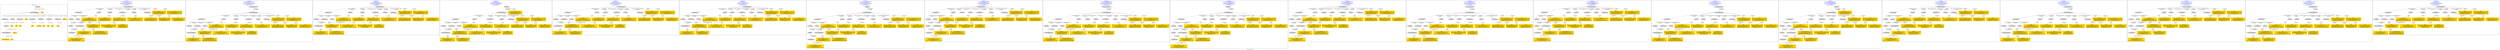 digraph n0 {
fontcolor="blue"
remincross="true"
label="s10-s-18-artworks.json"
subgraph cluster_0 {
label="1-correct model"
n2[style="filled",color="white",fillcolor="lightgray",label="E12_Production1"];
n3[style="filled",color="white",fillcolor="lightgray",label="E21_Person1"];
n4[shape="plaintext",style="filled",fillcolor="gold",label="values"];
n5[style="filled",color="white",fillcolor="lightgray",label="E82_Actor_Appellation1"];
n6[shape="plaintext",style="filled",fillcolor="gold",label="auther_uri"];
n7[style="filled",color="white",fillcolor="lightgray",label="E22_Man-Made_Object1"];
n8[style="filled",color="white",fillcolor="lightgray",label="E35_Title1"];
n9[style="filled",color="white",fillcolor="lightgray",label="E8_Acquisition1"];
n10[shape="plaintext",style="filled",fillcolor="gold",label="values"];
n11[style="filled",color="white",fillcolor="lightgray",label="E54_Dimension1"];
n12[style="filled",color="white",fillcolor="lightgray",label="E57_Material1"];
n13[style="filled",color="white",fillcolor="lightgray",label="E78_Collection1"];
n14[style="filled",color="white",fillcolor="lightgray",label="E34_Inscription1"];
n15[shape="plaintext",style="filled",fillcolor="gold",label="object_uri"];
n16[shape="plaintext",style="filled",fillcolor="gold",label="values"];
n17[shape="plaintext",style="filled",fillcolor="gold",label="values"];
n18[style="filled",color="white",fillcolor="lightgray",label="E38_Image1"];
n19[shape="plaintext",style="filled",fillcolor="gold",label="values"];
n20[shape="plaintext",style="filled",fillcolor="gold",label="values"];
n21[shape="plaintext",style="filled",fillcolor="gold",label="material_uri"];
n22[shape="plaintext",style="filled",fillcolor="gold",label="values"];
n23[shape="plaintext",style="filled",fillcolor="gold",label="values"];
n24[shape="plaintext",style="filled",fillcolor="gold",label="values"];
n25[shape="plaintext",style="filled",fillcolor="gold",label="author_appellation_uri"];
n26[shape="plaintext",style="filled",fillcolor="gold",label="values"];
n27[shape="plaintext",style="filled",fillcolor="gold",label="values"];
}
subgraph cluster_1 {
label="candidate 0\nlink coherence:0.9230769230769231\nnode coherence:1.0\nconfidence:0.3294758645878672\nmapping score:0.49871417708484467\ncost:25.99822\n-precision:0.5-recall:0.52"
n29[style="filled",color="white",fillcolor="lightgray",label="E12_Production1"];
n30[style="filled",color="white",fillcolor="lightgray",label="E21_Person1"];
n31[style="filled",color="white",fillcolor="lightgray",label="E55_Type1"];
n32[style="filled",color="white",fillcolor="lightgray",label="E67_Birth1"];
n33[style="filled",color="white",fillcolor="lightgray",label="E82_Actor_Appellation1"];
n34[style="filled",color="white",fillcolor="lightgray",label="E22_Man-Made_Object1"];
n35[style="filled",color="white",fillcolor="lightgray",label="E35_Title1"];
n36[style="filled",color="white",fillcolor="lightgray",label="E53_Place2"];
n37[style="filled",color="white",fillcolor="lightgray",label="E54_Dimension1"];
n38[style="filled",color="white",fillcolor="lightgray",label="E55_Type2"];
n39[style="filled",color="white",fillcolor="lightgray",label="E8_Acquisition1"];
n40[style="filled",color="white",fillcolor="lightgray",label="E52_Time-Span1"];
n41[shape="plaintext",style="filled",fillcolor="gold",label="values\n[E39_Actor,P3_has_note,0.644]\n[E22_Man-Made_Object,classLink,0.15]\n[E8_Acquisition,P3_has_note,0.129]\n[E82_Actor_Appellation,label,0.077]"];
n42[shape="plaintext",style="filled",fillcolor="gold",label="values\n[E22_Man-Made_Object,P3_has_note,0.32]\n[E73_Information_Object,P3_has_note,0.269]\n[E55_Type,label,0.221]\n[E35_Title,label,0.189]"];
n43[shape="plaintext",style="filled",fillcolor="gold",label="object_uri\n[E22_Man-Made_Object,classLink,0.625]\n[E8_Acquisition,classLink,0.307]\n[E34_Inscription,P3_has_note,0.037]\n[E38_Image,classLink,0.031]"];
n44[shape="plaintext",style="filled",fillcolor="gold",label="values\n[E54_Dimension,P3_has_note,0.61]\n[E30_Right,P3_has_note,0.137]\n[E34_Inscription,P3_has_note,0.127]\n[E22_Man-Made_Object,classLink,0.126]"];
n45[shape="plaintext",style="filled",fillcolor="gold",label="values\n[E22_Man-Made_Object,P3_has_note,0.291]\n[E73_Information_Object,P3_has_note,0.256]\n[E35_Title,label,0.244]\n[E33_Linguistic_Object,P3_has_note,0.209]"];
n46[shape="plaintext",style="filled",fillcolor="gold",label="auther_uri\n[E82_Actor_Appellation,classLink,0.389]\n[E21_Person,classLink,0.352]\n[E39_Actor,classLink,0.207]\n[E30_Right,P3_has_note,0.051]"];
n47[shape="plaintext",style="filled",fillcolor="gold",label="values\n[E39_Actor,P3_has_note,0.386]\n[E8_Acquisition,P3_has_note,0.258]\n[E30_Right,P3_has_note,0.243]\n[E35_Title,label,0.113]"];
n48[shape="plaintext",style="filled",fillcolor="gold",label="values\n[E39_Actor,P3_has_note,0.76]\n[E82_Actor_Appellation,label,0.21]\n[E35_Title,label,0.017]\n[E22_Man-Made_Object,P3_has_note,0.013]"];
n49[shape="plaintext",style="filled",fillcolor="gold",label="author_appellation_uri\n[E82_Actor_Appellation,classLink,0.644]\n[E21_Person,classLink,0.355]\n[E33_Linguistic_Object,P3_has_note,0.001]\n[E73_Information_Object,P3_has_note,0.001]"];
n50[shape="plaintext",style="filled",fillcolor="gold",label="values\n[E38_Image,classLink,0.403]\n[E22_Man-Made_Object,classLink,0.29]\n[E53_Place,classLink,0.167]\n[E8_Acquisition,classLink,0.14]"];
n51[shape="plaintext",style="filled",fillcolor="gold",label="values\n[E35_Title,label,0.33]\n[E39_Actor,P3_has_note,0.302]\n[E22_Man-Made_Object,P3_has_note,0.206]\n[E73_Information_Object,P3_has_note,0.162]"];
n52[shape="plaintext",style="filled",fillcolor="gold",label="values\n[E38_Image,classLink,0.406]\n[E22_Man-Made_Object,classLink,0.282]\n[E53_Place,classLink,0.17]\n[E8_Acquisition,classLink,0.142]"];
n53[shape="plaintext",style="filled",fillcolor="gold",label="values\n[E39_Actor,P3_has_note,0.458]\n[E34_Inscription,P3_has_note,0.198]\n[E35_Title,label,0.193]\n[E52_Time-Span,P82_at_some_time_within,0.152]"];
n54[shape="plaintext",style="filled",fillcolor="gold",label="values\n[E29_Design_or_Procedure,P3_has_note,0.381]\n[E55_Type,label,0.327]\n[E12_Production,P3_has_note,0.255]\n[E22_Man-Made_Object,P3_has_note,0.037]"];
n55[shape="plaintext",style="filled",fillcolor="gold",label="material_uri\n[E55_Type,classLink,0.483]\n[E55_Type,label,0.186]\n[E74_Group,classLink,0.171]\n[E57_Material,classLink,0.161]"];
}
subgraph cluster_2 {
label="candidate 1\nlink coherence:0.9230769230769231\nnode coherence:1.0\nconfidence:0.3294758645878672\nmapping score:0.49871417708484467\ncost:25.99831\n-precision:0.5-recall:0.52"
n57[style="filled",color="white",fillcolor="lightgray",label="E12_Production1"];
n58[style="filled",color="white",fillcolor="lightgray",label="E21_Person1"];
n59[style="filled",color="white",fillcolor="lightgray",label="E52_Time-Span2"];
n60[style="filled",color="white",fillcolor="lightgray",label="E55_Type1"];
n61[style="filled",color="white",fillcolor="lightgray",label="E82_Actor_Appellation1"];
n62[style="filled",color="white",fillcolor="lightgray",label="E22_Man-Made_Object1"];
n63[style="filled",color="white",fillcolor="lightgray",label="E35_Title1"];
n64[style="filled",color="white",fillcolor="lightgray",label="E53_Place2"];
n65[style="filled",color="white",fillcolor="lightgray",label="E54_Dimension1"];
n66[style="filled",color="white",fillcolor="lightgray",label="E55_Type2"];
n67[style="filled",color="white",fillcolor="lightgray",label="E8_Acquisition1"];
n68[style="filled",color="white",fillcolor="lightgray",label="E33_Linguistic_Object2"];
n69[shape="plaintext",style="filled",fillcolor="gold",label="values\n[E39_Actor,P3_has_note,0.644]\n[E22_Man-Made_Object,classLink,0.15]\n[E8_Acquisition,P3_has_note,0.129]\n[E82_Actor_Appellation,label,0.077]"];
n70[shape="plaintext",style="filled",fillcolor="gold",label="values\n[E22_Man-Made_Object,P3_has_note,0.32]\n[E73_Information_Object,P3_has_note,0.269]\n[E55_Type,label,0.221]\n[E35_Title,label,0.189]"];
n71[shape="plaintext",style="filled",fillcolor="gold",label="object_uri\n[E22_Man-Made_Object,classLink,0.625]\n[E8_Acquisition,classLink,0.307]\n[E34_Inscription,P3_has_note,0.037]\n[E38_Image,classLink,0.031]"];
n72[shape="plaintext",style="filled",fillcolor="gold",label="values\n[E54_Dimension,P3_has_note,0.61]\n[E30_Right,P3_has_note,0.137]\n[E34_Inscription,P3_has_note,0.127]\n[E22_Man-Made_Object,classLink,0.126]"];
n73[shape="plaintext",style="filled",fillcolor="gold",label="values\n[E22_Man-Made_Object,P3_has_note,0.291]\n[E73_Information_Object,P3_has_note,0.256]\n[E35_Title,label,0.244]\n[E33_Linguistic_Object,P3_has_note,0.209]"];
n74[shape="plaintext",style="filled",fillcolor="gold",label="auther_uri\n[E82_Actor_Appellation,classLink,0.389]\n[E21_Person,classLink,0.352]\n[E39_Actor,classLink,0.207]\n[E30_Right,P3_has_note,0.051]"];
n75[shape="plaintext",style="filled",fillcolor="gold",label="values\n[E39_Actor,P3_has_note,0.386]\n[E8_Acquisition,P3_has_note,0.258]\n[E30_Right,P3_has_note,0.243]\n[E35_Title,label,0.113]"];
n76[shape="plaintext",style="filled",fillcolor="gold",label="values\n[E39_Actor,P3_has_note,0.76]\n[E82_Actor_Appellation,label,0.21]\n[E35_Title,label,0.017]\n[E22_Man-Made_Object,P3_has_note,0.013]"];
n77[shape="plaintext",style="filled",fillcolor="gold",label="author_appellation_uri\n[E82_Actor_Appellation,classLink,0.644]\n[E21_Person,classLink,0.355]\n[E33_Linguistic_Object,P3_has_note,0.001]\n[E73_Information_Object,P3_has_note,0.001]"];
n78[shape="plaintext",style="filled",fillcolor="gold",label="values\n[E38_Image,classLink,0.403]\n[E22_Man-Made_Object,classLink,0.29]\n[E53_Place,classLink,0.167]\n[E8_Acquisition,classLink,0.14]"];
n79[shape="plaintext",style="filled",fillcolor="gold",label="values\n[E39_Actor,P3_has_note,0.458]\n[E34_Inscription,P3_has_note,0.198]\n[E35_Title,label,0.193]\n[E52_Time-Span,P82_at_some_time_within,0.152]"];
n80[shape="plaintext",style="filled",fillcolor="gold",label="values\n[E35_Title,label,0.33]\n[E39_Actor,P3_has_note,0.302]\n[E22_Man-Made_Object,P3_has_note,0.206]\n[E73_Information_Object,P3_has_note,0.162]"];
n81[shape="plaintext",style="filled",fillcolor="gold",label="values\n[E38_Image,classLink,0.406]\n[E22_Man-Made_Object,classLink,0.282]\n[E53_Place,classLink,0.17]\n[E8_Acquisition,classLink,0.142]"];
n82[shape="plaintext",style="filled",fillcolor="gold",label="values\n[E29_Design_or_Procedure,P3_has_note,0.381]\n[E55_Type,label,0.327]\n[E12_Production,P3_has_note,0.255]\n[E22_Man-Made_Object,P3_has_note,0.037]"];
n83[shape="plaintext",style="filled",fillcolor="gold",label="material_uri\n[E55_Type,classLink,0.483]\n[E55_Type,label,0.186]\n[E74_Group,classLink,0.171]\n[E57_Material,classLink,0.161]"];
}
subgraph cluster_3 {
label="candidate 10\nlink coherence:0.92\nnode coherence:1.0\nconfidence:0.3294453645613319\nmapping score:0.49870401040933293\ncost:24.99835\n-precision:0.52-recall:0.52"
n85[style="filled",color="white",fillcolor="lightgray",label="E12_Production1"];
n86[style="filled",color="white",fillcolor="lightgray",label="E21_Person1"];
n87[style="filled",color="white",fillcolor="lightgray",label="E52_Time-Span2"];
n88[style="filled",color="white",fillcolor="lightgray",label="E55_Type1"];
n89[style="filled",color="white",fillcolor="lightgray",label="E82_Actor_Appellation1"];
n90[style="filled",color="white",fillcolor="lightgray",label="E22_Man-Made_Object1"];
n91[style="filled",color="white",fillcolor="lightgray",label="E35_Title1"];
n92[style="filled",color="white",fillcolor="lightgray",label="E53_Place2"];
n93[style="filled",color="white",fillcolor="lightgray",label="E54_Dimension1"];
n94[style="filled",color="white",fillcolor="lightgray",label="E55_Type2"];
n95[style="filled",color="white",fillcolor="lightgray",label="E8_Acquisition1"];
n96[shape="plaintext",style="filled",fillcolor="gold",label="values\n[E39_Actor,P3_has_note,0.644]\n[E22_Man-Made_Object,classLink,0.15]\n[E8_Acquisition,P3_has_note,0.129]\n[E82_Actor_Appellation,label,0.077]"];
n97[shape="plaintext",style="filled",fillcolor="gold",label="values\n[E22_Man-Made_Object,P3_has_note,0.32]\n[E73_Information_Object,P3_has_note,0.269]\n[E55_Type,label,0.221]\n[E35_Title,label,0.189]"];
n98[shape="plaintext",style="filled",fillcolor="gold",label="object_uri\n[E22_Man-Made_Object,classLink,0.625]\n[E8_Acquisition,classLink,0.307]\n[E34_Inscription,P3_has_note,0.037]\n[E38_Image,classLink,0.031]"];
n99[shape="plaintext",style="filled",fillcolor="gold",label="values\n[E54_Dimension,P3_has_note,0.61]\n[E30_Right,P3_has_note,0.137]\n[E34_Inscription,P3_has_note,0.127]\n[E22_Man-Made_Object,classLink,0.126]"];
n100[shape="plaintext",style="filled",fillcolor="gold",label="values\n[E22_Man-Made_Object,P3_has_note,0.291]\n[E73_Information_Object,P3_has_note,0.256]\n[E35_Title,label,0.244]\n[E33_Linguistic_Object,P3_has_note,0.209]"];
n101[shape="plaintext",style="filled",fillcolor="gold",label="auther_uri\n[E82_Actor_Appellation,classLink,0.389]\n[E21_Person,classLink,0.352]\n[E39_Actor,classLink,0.207]\n[E30_Right,P3_has_note,0.051]"];
n102[shape="plaintext",style="filled",fillcolor="gold",label="values\n[E39_Actor,P3_has_note,0.386]\n[E8_Acquisition,P3_has_note,0.258]\n[E30_Right,P3_has_note,0.243]\n[E35_Title,label,0.113]"];
n103[shape="plaintext",style="filled",fillcolor="gold",label="values\n[E39_Actor,P3_has_note,0.76]\n[E82_Actor_Appellation,label,0.21]\n[E35_Title,label,0.017]\n[E22_Man-Made_Object,P3_has_note,0.013]"];
n104[shape="plaintext",style="filled",fillcolor="gold",label="author_appellation_uri\n[E82_Actor_Appellation,classLink,0.644]\n[E21_Person,classLink,0.355]\n[E33_Linguistic_Object,P3_has_note,0.001]\n[E73_Information_Object,P3_has_note,0.001]"];
n105[shape="plaintext",style="filled",fillcolor="gold",label="values\n[E38_Image,classLink,0.406]\n[E22_Man-Made_Object,classLink,0.282]\n[E53_Place,classLink,0.17]\n[E8_Acquisition,classLink,0.142]"];
n106[shape="plaintext",style="filled",fillcolor="gold",label="values\n[E39_Actor,P3_has_note,0.458]\n[E34_Inscription,P3_has_note,0.198]\n[E35_Title,label,0.193]\n[E52_Time-Span,P82_at_some_time_within,0.152]"];
n107[shape="plaintext",style="filled",fillcolor="gold",label="values\n[E35_Title,label,0.33]\n[E39_Actor,P3_has_note,0.302]\n[E22_Man-Made_Object,P3_has_note,0.206]\n[E73_Information_Object,P3_has_note,0.162]"];
n108[shape="plaintext",style="filled",fillcolor="gold",label="values\n[E38_Image,classLink,0.403]\n[E22_Man-Made_Object,classLink,0.29]\n[E53_Place,classLink,0.167]\n[E8_Acquisition,classLink,0.14]"];
n109[shape="plaintext",style="filled",fillcolor="gold",label="values\n[E29_Design_or_Procedure,P3_has_note,0.381]\n[E55_Type,label,0.327]\n[E12_Production,P3_has_note,0.255]\n[E22_Man-Made_Object,P3_has_note,0.037]"];
n110[shape="plaintext",style="filled",fillcolor="gold",label="material_uri\n[E55_Type,classLink,0.483]\n[E55_Type,label,0.186]\n[E74_Group,classLink,0.171]\n[E57_Material,classLink,0.161]"];
}
subgraph cluster_4 {
label="candidate 11\nlink coherence:0.92\nnode coherence:0.92\nconfidence:0.32842833996650095\nmapping score:0.4716983355443893\ncost:24.99818\n-precision:0.52-recall:0.52"
n112[style="filled",color="white",fillcolor="lightgray",label="E12_Production1"];
n113[style="filled",color="white",fillcolor="lightgray",label="E21_Person1"];
n114[style="filled",color="white",fillcolor="lightgray",label="E52_Time-Span2"];
n115[style="filled",color="white",fillcolor="lightgray",label="E55_Type1"];
n116[style="filled",color="white",fillcolor="lightgray",label="E82_Actor_Appellation1"];
n117[style="filled",color="white",fillcolor="lightgray",label="E22_Man-Made_Object1"];
n118[style="filled",color="white",fillcolor="lightgray",label="E35_Title1"];
n119[style="filled",color="white",fillcolor="lightgray",label="E54_Dimension1"];
n120[style="filled",color="white",fillcolor="lightgray",label="E55_Type2"];
n121[style="filled",color="white",fillcolor="lightgray",label="E8_Acquisition1"];
n122[style="filled",color="white",fillcolor="lightgray",label="E38_Image1"];
n123[shape="plaintext",style="filled",fillcolor="gold",label="values\n[E39_Actor,P3_has_note,0.644]\n[E22_Man-Made_Object,classLink,0.15]\n[E8_Acquisition,P3_has_note,0.129]\n[E82_Actor_Appellation,label,0.077]"];
n124[shape="plaintext",style="filled",fillcolor="gold",label="values\n[E22_Man-Made_Object,P3_has_note,0.32]\n[E73_Information_Object,P3_has_note,0.269]\n[E55_Type,label,0.221]\n[E35_Title,label,0.189]"];
n125[shape="plaintext",style="filled",fillcolor="gold",label="object_uri\n[E22_Man-Made_Object,classLink,0.625]\n[E8_Acquisition,classLink,0.307]\n[E34_Inscription,P3_has_note,0.037]\n[E38_Image,classLink,0.031]"];
n126[shape="plaintext",style="filled",fillcolor="gold",label="values\n[E54_Dimension,P3_has_note,0.61]\n[E30_Right,P3_has_note,0.137]\n[E34_Inscription,P3_has_note,0.127]\n[E22_Man-Made_Object,classLink,0.126]"];
n127[shape="plaintext",style="filled",fillcolor="gold",label="values\n[E22_Man-Made_Object,P3_has_note,0.291]\n[E73_Information_Object,P3_has_note,0.256]\n[E35_Title,label,0.244]\n[E33_Linguistic_Object,P3_has_note,0.209]"];
n128[shape="plaintext",style="filled",fillcolor="gold",label="author_appellation_uri\n[E82_Actor_Appellation,classLink,0.644]\n[E21_Person,classLink,0.355]\n[E33_Linguistic_Object,P3_has_note,0.001]\n[E73_Information_Object,P3_has_note,0.001]"];
n129[shape="plaintext",style="filled",fillcolor="gold",label="values\n[E39_Actor,P3_has_note,0.386]\n[E8_Acquisition,P3_has_note,0.258]\n[E30_Right,P3_has_note,0.243]\n[E35_Title,label,0.113]"];
n130[shape="plaintext",style="filled",fillcolor="gold",label="values\n[E39_Actor,P3_has_note,0.76]\n[E82_Actor_Appellation,label,0.21]\n[E35_Title,label,0.017]\n[E22_Man-Made_Object,P3_has_note,0.013]"];
n131[shape="plaintext",style="filled",fillcolor="gold",label="auther_uri\n[E82_Actor_Appellation,classLink,0.389]\n[E21_Person,classLink,0.352]\n[E39_Actor,classLink,0.207]\n[E30_Right,P3_has_note,0.051]"];
n132[shape="plaintext",style="filled",fillcolor="gold",label="values\n[E38_Image,classLink,0.403]\n[E22_Man-Made_Object,classLink,0.29]\n[E53_Place,classLink,0.167]\n[E8_Acquisition,classLink,0.14]"];
n133[shape="plaintext",style="filled",fillcolor="gold",label="values\n[E38_Image,classLink,0.406]\n[E22_Man-Made_Object,classLink,0.282]\n[E53_Place,classLink,0.17]\n[E8_Acquisition,classLink,0.142]"];
n134[shape="plaintext",style="filled",fillcolor="gold",label="values\n[E39_Actor,P3_has_note,0.458]\n[E34_Inscription,P3_has_note,0.198]\n[E35_Title,label,0.193]\n[E52_Time-Span,P82_at_some_time_within,0.152]"];
n135[shape="plaintext",style="filled",fillcolor="gold",label="values\n[E35_Title,label,0.33]\n[E39_Actor,P3_has_note,0.302]\n[E22_Man-Made_Object,P3_has_note,0.206]\n[E73_Information_Object,P3_has_note,0.162]"];
n136[shape="plaintext",style="filled",fillcolor="gold",label="values\n[E29_Design_or_Procedure,P3_has_note,0.381]\n[E55_Type,label,0.327]\n[E12_Production,P3_has_note,0.255]\n[E22_Man-Made_Object,P3_has_note,0.037]"];
n137[shape="plaintext",style="filled",fillcolor="gold",label="material_uri\n[E55_Type,classLink,0.483]\n[E55_Type,label,0.186]\n[E74_Group,classLink,0.171]\n[E57_Material,classLink,0.161]"];
}
subgraph cluster_5 {
label="candidate 12\nlink coherence:0.92\nnode coherence:1.0\nconfidence:0.3126776132995485\nmapping score:0.49311475998873844\ncost:24.99835\n-precision:0.44-recall:0.44"
n139[style="filled",color="white",fillcolor="lightgray",label="E12_Production1"];
n140[style="filled",color="white",fillcolor="lightgray",label="E21_Person1"];
n141[style="filled",color="white",fillcolor="lightgray",label="E52_Time-Span2"];
n142[style="filled",color="white",fillcolor="lightgray",label="E55_Type1"];
n143[style="filled",color="white",fillcolor="lightgray",label="E82_Actor_Appellation1"];
n144[style="filled",color="white",fillcolor="lightgray",label="E22_Man-Made_Object1"];
n145[style="filled",color="white",fillcolor="lightgray",label="E35_Title1"];
n146[style="filled",color="white",fillcolor="lightgray",label="E53_Place2"];
n147[style="filled",color="white",fillcolor="lightgray",label="E54_Dimension1"];
n148[style="filled",color="white",fillcolor="lightgray",label="E55_Type2"];
n149[style="filled",color="white",fillcolor="lightgray",label="E8_Acquisition1"];
n150[shape="plaintext",style="filled",fillcolor="gold",label="values\n[E39_Actor,P3_has_note,0.644]\n[E22_Man-Made_Object,classLink,0.15]\n[E8_Acquisition,P3_has_note,0.129]\n[E82_Actor_Appellation,label,0.077]"];
n151[shape="plaintext",style="filled",fillcolor="gold",label="values\n[E22_Man-Made_Object,P3_has_note,0.32]\n[E73_Information_Object,P3_has_note,0.269]\n[E55_Type,label,0.221]\n[E35_Title,label,0.189]"];
n152[shape="plaintext",style="filled",fillcolor="gold",label="object_uri\n[E22_Man-Made_Object,classLink,0.625]\n[E8_Acquisition,classLink,0.307]\n[E34_Inscription,P3_has_note,0.037]\n[E38_Image,classLink,0.031]"];
n153[shape="plaintext",style="filled",fillcolor="gold",label="values\n[E54_Dimension,P3_has_note,0.61]\n[E30_Right,P3_has_note,0.137]\n[E34_Inscription,P3_has_note,0.127]\n[E22_Man-Made_Object,classLink,0.126]"];
n154[shape="plaintext",style="filled",fillcolor="gold",label="values\n[E22_Man-Made_Object,P3_has_note,0.291]\n[E73_Information_Object,P3_has_note,0.256]\n[E35_Title,label,0.244]\n[E33_Linguistic_Object,P3_has_note,0.209]"];
n155[shape="plaintext",style="filled",fillcolor="gold",label="author_appellation_uri\n[E82_Actor_Appellation,classLink,0.644]\n[E21_Person,classLink,0.355]\n[E33_Linguistic_Object,P3_has_note,0.001]\n[E73_Information_Object,P3_has_note,0.001]"];
n156[shape="plaintext",style="filled",fillcolor="gold",label="values\n[E39_Actor,P3_has_note,0.386]\n[E8_Acquisition,P3_has_note,0.258]\n[E30_Right,P3_has_note,0.243]\n[E35_Title,label,0.113]"];
n157[shape="plaintext",style="filled",fillcolor="gold",label="values\n[E39_Actor,P3_has_note,0.76]\n[E82_Actor_Appellation,label,0.21]\n[E35_Title,label,0.017]\n[E22_Man-Made_Object,P3_has_note,0.013]"];
n158[shape="plaintext",style="filled",fillcolor="gold",label="auther_uri\n[E82_Actor_Appellation,classLink,0.389]\n[E21_Person,classLink,0.352]\n[E39_Actor,classLink,0.207]\n[E30_Right,P3_has_note,0.051]"];
n159[shape="plaintext",style="filled",fillcolor="gold",label="values\n[E38_Image,classLink,0.403]\n[E22_Man-Made_Object,classLink,0.29]\n[E53_Place,classLink,0.167]\n[E8_Acquisition,classLink,0.14]"];
n160[shape="plaintext",style="filled",fillcolor="gold",label="values\n[E39_Actor,P3_has_note,0.458]\n[E34_Inscription,P3_has_note,0.198]\n[E35_Title,label,0.193]\n[E52_Time-Span,P82_at_some_time_within,0.152]"];
n161[shape="plaintext",style="filled",fillcolor="gold",label="values\n[E35_Title,label,0.33]\n[E39_Actor,P3_has_note,0.302]\n[E22_Man-Made_Object,P3_has_note,0.206]\n[E73_Information_Object,P3_has_note,0.162]"];
n162[shape="plaintext",style="filled",fillcolor="gold",label="values\n[E38_Image,classLink,0.406]\n[E22_Man-Made_Object,classLink,0.282]\n[E53_Place,classLink,0.17]\n[E8_Acquisition,classLink,0.142]"];
n163[shape="plaintext",style="filled",fillcolor="gold",label="values\n[E29_Design_or_Procedure,P3_has_note,0.381]\n[E55_Type,label,0.327]\n[E12_Production,P3_has_note,0.255]\n[E22_Man-Made_Object,P3_has_note,0.037]"];
n164[shape="plaintext",style="filled",fillcolor="gold",label="material_uri\n[E55_Type,classLink,0.483]\n[E55_Type,label,0.186]\n[E74_Group,classLink,0.171]\n[E57_Material,classLink,0.161]"];
}
subgraph cluster_6 {
label="candidate 13\nlink coherence:0.92\nnode coherence:1.0\nconfidence:0.3126471132730132\nmapping score:0.4931045933132267\ncost:24.99835\n-precision:0.44-recall:0.44"
n166[style="filled",color="white",fillcolor="lightgray",label="E12_Production1"];
n167[style="filled",color="white",fillcolor="lightgray",label="E21_Person1"];
n168[style="filled",color="white",fillcolor="lightgray",label="E52_Time-Span2"];
n169[style="filled",color="white",fillcolor="lightgray",label="E55_Type1"];
n170[style="filled",color="white",fillcolor="lightgray",label="E82_Actor_Appellation1"];
n171[style="filled",color="white",fillcolor="lightgray",label="E22_Man-Made_Object1"];
n172[style="filled",color="white",fillcolor="lightgray",label="E35_Title1"];
n173[style="filled",color="white",fillcolor="lightgray",label="E53_Place2"];
n174[style="filled",color="white",fillcolor="lightgray",label="E54_Dimension1"];
n175[style="filled",color="white",fillcolor="lightgray",label="E55_Type2"];
n176[style="filled",color="white",fillcolor="lightgray",label="E8_Acquisition1"];
n177[shape="plaintext",style="filled",fillcolor="gold",label="values\n[E39_Actor,P3_has_note,0.644]\n[E22_Man-Made_Object,classLink,0.15]\n[E8_Acquisition,P3_has_note,0.129]\n[E82_Actor_Appellation,label,0.077]"];
n178[shape="plaintext",style="filled",fillcolor="gold",label="values\n[E22_Man-Made_Object,P3_has_note,0.32]\n[E73_Information_Object,P3_has_note,0.269]\n[E55_Type,label,0.221]\n[E35_Title,label,0.189]"];
n179[shape="plaintext",style="filled",fillcolor="gold",label="object_uri\n[E22_Man-Made_Object,classLink,0.625]\n[E8_Acquisition,classLink,0.307]\n[E34_Inscription,P3_has_note,0.037]\n[E38_Image,classLink,0.031]"];
n180[shape="plaintext",style="filled",fillcolor="gold",label="values\n[E54_Dimension,P3_has_note,0.61]\n[E30_Right,P3_has_note,0.137]\n[E34_Inscription,P3_has_note,0.127]\n[E22_Man-Made_Object,classLink,0.126]"];
n181[shape="plaintext",style="filled",fillcolor="gold",label="values\n[E22_Man-Made_Object,P3_has_note,0.291]\n[E73_Information_Object,P3_has_note,0.256]\n[E35_Title,label,0.244]\n[E33_Linguistic_Object,P3_has_note,0.209]"];
n182[shape="plaintext",style="filled",fillcolor="gold",label="author_appellation_uri\n[E82_Actor_Appellation,classLink,0.644]\n[E21_Person,classLink,0.355]\n[E33_Linguistic_Object,P3_has_note,0.001]\n[E73_Information_Object,P3_has_note,0.001]"];
n183[shape="plaintext",style="filled",fillcolor="gold",label="values\n[E39_Actor,P3_has_note,0.386]\n[E8_Acquisition,P3_has_note,0.258]\n[E30_Right,P3_has_note,0.243]\n[E35_Title,label,0.113]"];
n184[shape="plaintext",style="filled",fillcolor="gold",label="values\n[E39_Actor,P3_has_note,0.76]\n[E82_Actor_Appellation,label,0.21]\n[E35_Title,label,0.017]\n[E22_Man-Made_Object,P3_has_note,0.013]"];
n185[shape="plaintext",style="filled",fillcolor="gold",label="auther_uri\n[E82_Actor_Appellation,classLink,0.389]\n[E21_Person,classLink,0.352]\n[E39_Actor,classLink,0.207]\n[E30_Right,P3_has_note,0.051]"];
n186[shape="plaintext",style="filled",fillcolor="gold",label="values\n[E38_Image,classLink,0.406]\n[E22_Man-Made_Object,classLink,0.282]\n[E53_Place,classLink,0.17]\n[E8_Acquisition,classLink,0.142]"];
n187[shape="plaintext",style="filled",fillcolor="gold",label="values\n[E39_Actor,P3_has_note,0.458]\n[E34_Inscription,P3_has_note,0.198]\n[E35_Title,label,0.193]\n[E52_Time-Span,P82_at_some_time_within,0.152]"];
n188[shape="plaintext",style="filled",fillcolor="gold",label="values\n[E35_Title,label,0.33]\n[E39_Actor,P3_has_note,0.302]\n[E22_Man-Made_Object,P3_has_note,0.206]\n[E73_Information_Object,P3_has_note,0.162]"];
n189[shape="plaintext",style="filled",fillcolor="gold",label="values\n[E38_Image,classLink,0.403]\n[E22_Man-Made_Object,classLink,0.29]\n[E53_Place,classLink,0.167]\n[E8_Acquisition,classLink,0.14]"];
n190[shape="plaintext",style="filled",fillcolor="gold",label="values\n[E29_Design_or_Procedure,P3_has_note,0.381]\n[E55_Type,label,0.327]\n[E12_Production,P3_has_note,0.255]\n[E22_Man-Made_Object,P3_has_note,0.037]"];
n191[shape="plaintext",style="filled",fillcolor="gold",label="material_uri\n[E55_Type,classLink,0.483]\n[E55_Type,label,0.186]\n[E74_Group,classLink,0.171]\n[E57_Material,classLink,0.161]"];
}
subgraph cluster_7 {
label="candidate 14\nlink coherence:0.8888888888888888\nnode coherence:1.0\nconfidence:0.3294758645878672\nmapping score:0.49871417708484467\ncost:26.99805\n-precision:0.52-recall:0.56"
n193[style="filled",color="white",fillcolor="lightgray",label="E12_Production1"];
n194[style="filled",color="white",fillcolor="lightgray",label="E21_Person1"];
n195[style="filled",color="white",fillcolor="lightgray",label="E55_Type1"];
n196[style="filled",color="white",fillcolor="lightgray",label="E67_Birth1"];
n197[style="filled",color="white",fillcolor="lightgray",label="E82_Actor_Appellation1"];
n198[style="filled",color="white",fillcolor="lightgray",label="E22_Man-Made_Object1"];
n199[style="filled",color="white",fillcolor="lightgray",label="E35_Title1"];
n200[style="filled",color="white",fillcolor="lightgray",label="E53_Place2"];
n201[style="filled",color="white",fillcolor="lightgray",label="E54_Dimension1"];
n202[style="filled",color="white",fillcolor="lightgray",label="E55_Type2"];
n203[style="filled",color="white",fillcolor="lightgray",label="E8_Acquisition1"];
n204[style="filled",color="white",fillcolor="lightgray",label="E38_Image1"];
n205[style="filled",color="white",fillcolor="lightgray",label="E52_Time-Span1"];
n206[shape="plaintext",style="filled",fillcolor="gold",label="values\n[E39_Actor,P3_has_note,0.644]\n[E22_Man-Made_Object,classLink,0.15]\n[E8_Acquisition,P3_has_note,0.129]\n[E82_Actor_Appellation,label,0.077]"];
n207[shape="plaintext",style="filled",fillcolor="gold",label="values\n[E22_Man-Made_Object,P3_has_note,0.32]\n[E73_Information_Object,P3_has_note,0.269]\n[E55_Type,label,0.221]\n[E35_Title,label,0.189]"];
n208[shape="plaintext",style="filled",fillcolor="gold",label="object_uri\n[E22_Man-Made_Object,classLink,0.625]\n[E8_Acquisition,classLink,0.307]\n[E34_Inscription,P3_has_note,0.037]\n[E38_Image,classLink,0.031]"];
n209[shape="plaintext",style="filled",fillcolor="gold",label="values\n[E54_Dimension,P3_has_note,0.61]\n[E30_Right,P3_has_note,0.137]\n[E34_Inscription,P3_has_note,0.127]\n[E22_Man-Made_Object,classLink,0.126]"];
n210[shape="plaintext",style="filled",fillcolor="gold",label="values\n[E22_Man-Made_Object,P3_has_note,0.291]\n[E73_Information_Object,P3_has_note,0.256]\n[E35_Title,label,0.244]\n[E33_Linguistic_Object,P3_has_note,0.209]"];
n211[shape="plaintext",style="filled",fillcolor="gold",label="auther_uri\n[E82_Actor_Appellation,classLink,0.389]\n[E21_Person,classLink,0.352]\n[E39_Actor,classLink,0.207]\n[E30_Right,P3_has_note,0.051]"];
n212[shape="plaintext",style="filled",fillcolor="gold",label="values\n[E39_Actor,P3_has_note,0.386]\n[E8_Acquisition,P3_has_note,0.258]\n[E30_Right,P3_has_note,0.243]\n[E35_Title,label,0.113]"];
n213[shape="plaintext",style="filled",fillcolor="gold",label="values\n[E39_Actor,P3_has_note,0.76]\n[E82_Actor_Appellation,label,0.21]\n[E35_Title,label,0.017]\n[E22_Man-Made_Object,P3_has_note,0.013]"];
n214[shape="plaintext",style="filled",fillcolor="gold",label="author_appellation_uri\n[E82_Actor_Appellation,classLink,0.644]\n[E21_Person,classLink,0.355]\n[E33_Linguistic_Object,P3_has_note,0.001]\n[E73_Information_Object,P3_has_note,0.001]"];
n215[shape="plaintext",style="filled",fillcolor="gold",label="values\n[E38_Image,classLink,0.403]\n[E22_Man-Made_Object,classLink,0.29]\n[E53_Place,classLink,0.167]\n[E8_Acquisition,classLink,0.14]"];
n216[shape="plaintext",style="filled",fillcolor="gold",label="values\n[E35_Title,label,0.33]\n[E39_Actor,P3_has_note,0.302]\n[E22_Man-Made_Object,P3_has_note,0.206]\n[E73_Information_Object,P3_has_note,0.162]"];
n217[shape="plaintext",style="filled",fillcolor="gold",label="values\n[E38_Image,classLink,0.406]\n[E22_Man-Made_Object,classLink,0.282]\n[E53_Place,classLink,0.17]\n[E8_Acquisition,classLink,0.142]"];
n218[shape="plaintext",style="filled",fillcolor="gold",label="values\n[E39_Actor,P3_has_note,0.458]\n[E34_Inscription,P3_has_note,0.198]\n[E35_Title,label,0.193]\n[E52_Time-Span,P82_at_some_time_within,0.152]"];
n219[shape="plaintext",style="filled",fillcolor="gold",label="values\n[E29_Design_or_Procedure,P3_has_note,0.381]\n[E55_Type,label,0.327]\n[E12_Production,P3_has_note,0.255]\n[E22_Man-Made_Object,P3_has_note,0.037]"];
n220[shape="plaintext",style="filled",fillcolor="gold",label="material_uri\n[E55_Type,classLink,0.483]\n[E55_Type,label,0.186]\n[E74_Group,classLink,0.171]\n[E57_Material,classLink,0.161]"];
}
subgraph cluster_8 {
label="candidate 15\nlink coherence:0.8888888888888888\nnode coherence:1.0\nconfidence:0.3294758645878672\nmapping score:0.49871417708484467\ncost:26.99822\n-precision:0.48-recall:0.52"
n222[style="filled",color="white",fillcolor="lightgray",label="E12_Production1"];
n223[style="filled",color="white",fillcolor="lightgray",label="E21_Person1"];
n224[style="filled",color="white",fillcolor="lightgray",label="E55_Type1"];
n225[style="filled",color="white",fillcolor="lightgray",label="E67_Birth1"];
n226[style="filled",color="white",fillcolor="lightgray",label="E82_Actor_Appellation1"];
n227[style="filled",color="white",fillcolor="lightgray",label="E22_Man-Made_Object1"];
n228[style="filled",color="white",fillcolor="lightgray",label="E35_Title1"];
n229[style="filled",color="white",fillcolor="lightgray",label="E38_Image1"];
n230[style="filled",color="white",fillcolor="lightgray",label="E53_Place2"];
n231[style="filled",color="white",fillcolor="lightgray",label="E54_Dimension1"];
n232[style="filled",color="white",fillcolor="lightgray",label="E55_Type2"];
n233[style="filled",color="white",fillcolor="lightgray",label="E8_Acquisition1"];
n234[style="filled",color="white",fillcolor="lightgray",label="E52_Time-Span1"];
n235[shape="plaintext",style="filled",fillcolor="gold",label="values\n[E39_Actor,P3_has_note,0.644]\n[E22_Man-Made_Object,classLink,0.15]\n[E8_Acquisition,P3_has_note,0.129]\n[E82_Actor_Appellation,label,0.077]"];
n236[shape="plaintext",style="filled",fillcolor="gold",label="values\n[E22_Man-Made_Object,P3_has_note,0.32]\n[E73_Information_Object,P3_has_note,0.269]\n[E55_Type,label,0.221]\n[E35_Title,label,0.189]"];
n237[shape="plaintext",style="filled",fillcolor="gold",label="object_uri\n[E22_Man-Made_Object,classLink,0.625]\n[E8_Acquisition,classLink,0.307]\n[E34_Inscription,P3_has_note,0.037]\n[E38_Image,classLink,0.031]"];
n238[shape="plaintext",style="filled",fillcolor="gold",label="values\n[E54_Dimension,P3_has_note,0.61]\n[E30_Right,P3_has_note,0.137]\n[E34_Inscription,P3_has_note,0.127]\n[E22_Man-Made_Object,classLink,0.126]"];
n239[shape="plaintext",style="filled",fillcolor="gold",label="values\n[E22_Man-Made_Object,P3_has_note,0.291]\n[E73_Information_Object,P3_has_note,0.256]\n[E35_Title,label,0.244]\n[E33_Linguistic_Object,P3_has_note,0.209]"];
n240[shape="plaintext",style="filled",fillcolor="gold",label="auther_uri\n[E82_Actor_Appellation,classLink,0.389]\n[E21_Person,classLink,0.352]\n[E39_Actor,classLink,0.207]\n[E30_Right,P3_has_note,0.051]"];
n241[shape="plaintext",style="filled",fillcolor="gold",label="values\n[E39_Actor,P3_has_note,0.386]\n[E8_Acquisition,P3_has_note,0.258]\n[E30_Right,P3_has_note,0.243]\n[E35_Title,label,0.113]"];
n242[shape="plaintext",style="filled",fillcolor="gold",label="values\n[E39_Actor,P3_has_note,0.76]\n[E82_Actor_Appellation,label,0.21]\n[E35_Title,label,0.017]\n[E22_Man-Made_Object,P3_has_note,0.013]"];
n243[shape="plaintext",style="filled",fillcolor="gold",label="author_appellation_uri\n[E82_Actor_Appellation,classLink,0.644]\n[E21_Person,classLink,0.355]\n[E33_Linguistic_Object,P3_has_note,0.001]\n[E73_Information_Object,P3_has_note,0.001]"];
n244[shape="plaintext",style="filled",fillcolor="gold",label="values\n[E38_Image,classLink,0.403]\n[E22_Man-Made_Object,classLink,0.29]\n[E53_Place,classLink,0.167]\n[E8_Acquisition,classLink,0.14]"];
n245[shape="plaintext",style="filled",fillcolor="gold",label="values\n[E35_Title,label,0.33]\n[E39_Actor,P3_has_note,0.302]\n[E22_Man-Made_Object,P3_has_note,0.206]\n[E73_Information_Object,P3_has_note,0.162]"];
n246[shape="plaintext",style="filled",fillcolor="gold",label="values\n[E38_Image,classLink,0.406]\n[E22_Man-Made_Object,classLink,0.282]\n[E53_Place,classLink,0.17]\n[E8_Acquisition,classLink,0.142]"];
n247[shape="plaintext",style="filled",fillcolor="gold",label="values\n[E39_Actor,P3_has_note,0.458]\n[E34_Inscription,P3_has_note,0.198]\n[E35_Title,label,0.193]\n[E52_Time-Span,P82_at_some_time_within,0.152]"];
n248[shape="plaintext",style="filled",fillcolor="gold",label="values\n[E29_Design_or_Procedure,P3_has_note,0.381]\n[E55_Type,label,0.327]\n[E12_Production,P3_has_note,0.255]\n[E22_Man-Made_Object,P3_has_note,0.037]"];
n249[shape="plaintext",style="filled",fillcolor="gold",label="material_uri\n[E55_Type,classLink,0.483]\n[E55_Type,label,0.186]\n[E74_Group,classLink,0.171]\n[E57_Material,classLink,0.161]"];
}
subgraph cluster_9 {
label="candidate 16\nlink coherence:0.8888888888888888\nnode coherence:1.0\nconfidence:0.3294758645878672\nmapping score:0.49871417708484467\ncost:26.99831\n-precision:0.48-recall:0.52"
n251[style="filled",color="white",fillcolor="lightgray",label="E12_Production1"];
n252[style="filled",color="white",fillcolor="lightgray",label="E21_Person1"];
n253[style="filled",color="white",fillcolor="lightgray",label="E52_Time-Span2"];
n254[style="filled",color="white",fillcolor="lightgray",label="E55_Type1"];
n255[style="filled",color="white",fillcolor="lightgray",label="E82_Actor_Appellation1"];
n256[style="filled",color="white",fillcolor="lightgray",label="E22_Man-Made_Object1"];
n257[style="filled",color="white",fillcolor="lightgray",label="E35_Title1"];
n258[style="filled",color="white",fillcolor="lightgray",label="E38_Image1"];
n259[style="filled",color="white",fillcolor="lightgray",label="E53_Place2"];
n260[style="filled",color="white",fillcolor="lightgray",label="E54_Dimension1"];
n261[style="filled",color="white",fillcolor="lightgray",label="E55_Type2"];
n262[style="filled",color="white",fillcolor="lightgray",label="E8_Acquisition1"];
n263[style="filled",color="white",fillcolor="lightgray",label="E33_Linguistic_Object2"];
n264[shape="plaintext",style="filled",fillcolor="gold",label="values\n[E39_Actor,P3_has_note,0.644]\n[E22_Man-Made_Object,classLink,0.15]\n[E8_Acquisition,P3_has_note,0.129]\n[E82_Actor_Appellation,label,0.077]"];
n265[shape="plaintext",style="filled",fillcolor="gold",label="values\n[E22_Man-Made_Object,P3_has_note,0.32]\n[E73_Information_Object,P3_has_note,0.269]\n[E55_Type,label,0.221]\n[E35_Title,label,0.189]"];
n266[shape="plaintext",style="filled",fillcolor="gold",label="object_uri\n[E22_Man-Made_Object,classLink,0.625]\n[E8_Acquisition,classLink,0.307]\n[E34_Inscription,P3_has_note,0.037]\n[E38_Image,classLink,0.031]"];
n267[shape="plaintext",style="filled",fillcolor="gold",label="values\n[E54_Dimension,P3_has_note,0.61]\n[E30_Right,P3_has_note,0.137]\n[E34_Inscription,P3_has_note,0.127]\n[E22_Man-Made_Object,classLink,0.126]"];
n268[shape="plaintext",style="filled",fillcolor="gold",label="values\n[E22_Man-Made_Object,P3_has_note,0.291]\n[E73_Information_Object,P3_has_note,0.256]\n[E35_Title,label,0.244]\n[E33_Linguistic_Object,P3_has_note,0.209]"];
n269[shape="plaintext",style="filled",fillcolor="gold",label="auther_uri\n[E82_Actor_Appellation,classLink,0.389]\n[E21_Person,classLink,0.352]\n[E39_Actor,classLink,0.207]\n[E30_Right,P3_has_note,0.051]"];
n270[shape="plaintext",style="filled",fillcolor="gold",label="values\n[E39_Actor,P3_has_note,0.386]\n[E8_Acquisition,P3_has_note,0.258]\n[E30_Right,P3_has_note,0.243]\n[E35_Title,label,0.113]"];
n271[shape="plaintext",style="filled",fillcolor="gold",label="values\n[E39_Actor,P3_has_note,0.76]\n[E82_Actor_Appellation,label,0.21]\n[E35_Title,label,0.017]\n[E22_Man-Made_Object,P3_has_note,0.013]"];
n272[shape="plaintext",style="filled",fillcolor="gold",label="author_appellation_uri\n[E82_Actor_Appellation,classLink,0.644]\n[E21_Person,classLink,0.355]\n[E33_Linguistic_Object,P3_has_note,0.001]\n[E73_Information_Object,P3_has_note,0.001]"];
n273[shape="plaintext",style="filled",fillcolor="gold",label="values\n[E38_Image,classLink,0.403]\n[E22_Man-Made_Object,classLink,0.29]\n[E53_Place,classLink,0.167]\n[E8_Acquisition,classLink,0.14]"];
n274[shape="plaintext",style="filled",fillcolor="gold",label="values\n[E39_Actor,P3_has_note,0.458]\n[E34_Inscription,P3_has_note,0.198]\n[E35_Title,label,0.193]\n[E52_Time-Span,P82_at_some_time_within,0.152]"];
n275[shape="plaintext",style="filled",fillcolor="gold",label="values\n[E35_Title,label,0.33]\n[E39_Actor,P3_has_note,0.302]\n[E22_Man-Made_Object,P3_has_note,0.206]\n[E73_Information_Object,P3_has_note,0.162]"];
n276[shape="plaintext",style="filled",fillcolor="gold",label="values\n[E38_Image,classLink,0.406]\n[E22_Man-Made_Object,classLink,0.282]\n[E53_Place,classLink,0.17]\n[E8_Acquisition,classLink,0.142]"];
n277[shape="plaintext",style="filled",fillcolor="gold",label="values\n[E29_Design_or_Procedure,P3_has_note,0.381]\n[E55_Type,label,0.327]\n[E12_Production,P3_has_note,0.255]\n[E22_Man-Made_Object,P3_has_note,0.037]"];
n278[shape="plaintext",style="filled",fillcolor="gold",label="material_uri\n[E55_Type,classLink,0.483]\n[E55_Type,label,0.186]\n[E74_Group,classLink,0.171]\n[E57_Material,classLink,0.161]"];
}
subgraph cluster_10 {
label="candidate 17\nlink coherence:0.8888888888888888\nnode coherence:1.0\nconfidence:0.3294453645613319\nmapping score:0.49870401040933293\ncost:26.99805\n-precision:0.52-recall:0.56"
n280[style="filled",color="white",fillcolor="lightgray",label="E12_Production1"];
n281[style="filled",color="white",fillcolor="lightgray",label="E21_Person1"];
n282[style="filled",color="white",fillcolor="lightgray",label="E55_Type1"];
n283[style="filled",color="white",fillcolor="lightgray",label="E67_Birth1"];
n284[style="filled",color="white",fillcolor="lightgray",label="E82_Actor_Appellation1"];
n285[style="filled",color="white",fillcolor="lightgray",label="E22_Man-Made_Object1"];
n286[style="filled",color="white",fillcolor="lightgray",label="E35_Title1"];
n287[style="filled",color="white",fillcolor="lightgray",label="E53_Place2"];
n288[style="filled",color="white",fillcolor="lightgray",label="E54_Dimension1"];
n289[style="filled",color="white",fillcolor="lightgray",label="E55_Type2"];
n290[style="filled",color="white",fillcolor="lightgray",label="E8_Acquisition1"];
n291[style="filled",color="white",fillcolor="lightgray",label="E38_Image1"];
n292[style="filled",color="white",fillcolor="lightgray",label="E52_Time-Span1"];
n293[shape="plaintext",style="filled",fillcolor="gold",label="values\n[E39_Actor,P3_has_note,0.644]\n[E22_Man-Made_Object,classLink,0.15]\n[E8_Acquisition,P3_has_note,0.129]\n[E82_Actor_Appellation,label,0.077]"];
n294[shape="plaintext",style="filled",fillcolor="gold",label="values\n[E22_Man-Made_Object,P3_has_note,0.32]\n[E73_Information_Object,P3_has_note,0.269]\n[E55_Type,label,0.221]\n[E35_Title,label,0.189]"];
n295[shape="plaintext",style="filled",fillcolor="gold",label="object_uri\n[E22_Man-Made_Object,classLink,0.625]\n[E8_Acquisition,classLink,0.307]\n[E34_Inscription,P3_has_note,0.037]\n[E38_Image,classLink,0.031]"];
n296[shape="plaintext",style="filled",fillcolor="gold",label="values\n[E54_Dimension,P3_has_note,0.61]\n[E30_Right,P3_has_note,0.137]\n[E34_Inscription,P3_has_note,0.127]\n[E22_Man-Made_Object,classLink,0.126]"];
n297[shape="plaintext",style="filled",fillcolor="gold",label="values\n[E22_Man-Made_Object,P3_has_note,0.291]\n[E73_Information_Object,P3_has_note,0.256]\n[E35_Title,label,0.244]\n[E33_Linguistic_Object,P3_has_note,0.209]"];
n298[shape="plaintext",style="filled",fillcolor="gold",label="auther_uri\n[E82_Actor_Appellation,classLink,0.389]\n[E21_Person,classLink,0.352]\n[E39_Actor,classLink,0.207]\n[E30_Right,P3_has_note,0.051]"];
n299[shape="plaintext",style="filled",fillcolor="gold",label="values\n[E39_Actor,P3_has_note,0.386]\n[E8_Acquisition,P3_has_note,0.258]\n[E30_Right,P3_has_note,0.243]\n[E35_Title,label,0.113]"];
n300[shape="plaintext",style="filled",fillcolor="gold",label="values\n[E39_Actor,P3_has_note,0.76]\n[E82_Actor_Appellation,label,0.21]\n[E35_Title,label,0.017]\n[E22_Man-Made_Object,P3_has_note,0.013]"];
n301[shape="plaintext",style="filled",fillcolor="gold",label="author_appellation_uri\n[E82_Actor_Appellation,classLink,0.644]\n[E21_Person,classLink,0.355]\n[E33_Linguistic_Object,P3_has_note,0.001]\n[E73_Information_Object,P3_has_note,0.001]"];
n302[shape="plaintext",style="filled",fillcolor="gold",label="values\n[E38_Image,classLink,0.406]\n[E22_Man-Made_Object,classLink,0.282]\n[E53_Place,classLink,0.17]\n[E8_Acquisition,classLink,0.142]"];
n303[shape="plaintext",style="filled",fillcolor="gold",label="values\n[E35_Title,label,0.33]\n[E39_Actor,P3_has_note,0.302]\n[E22_Man-Made_Object,P3_has_note,0.206]\n[E73_Information_Object,P3_has_note,0.162]"];
n304[shape="plaintext",style="filled",fillcolor="gold",label="values\n[E38_Image,classLink,0.403]\n[E22_Man-Made_Object,classLink,0.29]\n[E53_Place,classLink,0.167]\n[E8_Acquisition,classLink,0.14]"];
n305[shape="plaintext",style="filled",fillcolor="gold",label="values\n[E39_Actor,P3_has_note,0.458]\n[E34_Inscription,P3_has_note,0.198]\n[E35_Title,label,0.193]\n[E52_Time-Span,P82_at_some_time_within,0.152]"];
n306[shape="plaintext",style="filled",fillcolor="gold",label="values\n[E29_Design_or_Procedure,P3_has_note,0.381]\n[E55_Type,label,0.327]\n[E12_Production,P3_has_note,0.255]\n[E22_Man-Made_Object,P3_has_note,0.037]"];
n307[shape="plaintext",style="filled",fillcolor="gold",label="material_uri\n[E55_Type,classLink,0.483]\n[E55_Type,label,0.186]\n[E74_Group,classLink,0.171]\n[E57_Material,classLink,0.161]"];
}
subgraph cluster_11 {
label="candidate 18\nlink coherence:0.8888888888888888\nnode coherence:1.0\nconfidence:0.3294453645613319\nmapping score:0.49870401040933293\ncost:26.99822\n-precision:0.48-recall:0.52"
n309[style="filled",color="white",fillcolor="lightgray",label="E12_Production1"];
n310[style="filled",color="white",fillcolor="lightgray",label="E21_Person1"];
n311[style="filled",color="white",fillcolor="lightgray",label="E55_Type1"];
n312[style="filled",color="white",fillcolor="lightgray",label="E67_Birth1"];
n313[style="filled",color="white",fillcolor="lightgray",label="E82_Actor_Appellation1"];
n314[style="filled",color="white",fillcolor="lightgray",label="E22_Man-Made_Object1"];
n315[style="filled",color="white",fillcolor="lightgray",label="E35_Title1"];
n316[style="filled",color="white",fillcolor="lightgray",label="E38_Image1"];
n317[style="filled",color="white",fillcolor="lightgray",label="E53_Place2"];
n318[style="filled",color="white",fillcolor="lightgray",label="E54_Dimension1"];
n319[style="filled",color="white",fillcolor="lightgray",label="E55_Type2"];
n320[style="filled",color="white",fillcolor="lightgray",label="E8_Acquisition1"];
n321[style="filled",color="white",fillcolor="lightgray",label="E52_Time-Span1"];
n322[shape="plaintext",style="filled",fillcolor="gold",label="values\n[E39_Actor,P3_has_note,0.644]\n[E22_Man-Made_Object,classLink,0.15]\n[E8_Acquisition,P3_has_note,0.129]\n[E82_Actor_Appellation,label,0.077]"];
n323[shape="plaintext",style="filled",fillcolor="gold",label="values\n[E22_Man-Made_Object,P3_has_note,0.32]\n[E73_Information_Object,P3_has_note,0.269]\n[E55_Type,label,0.221]\n[E35_Title,label,0.189]"];
n324[shape="plaintext",style="filled",fillcolor="gold",label="object_uri\n[E22_Man-Made_Object,classLink,0.625]\n[E8_Acquisition,classLink,0.307]\n[E34_Inscription,P3_has_note,0.037]\n[E38_Image,classLink,0.031]"];
n325[shape="plaintext",style="filled",fillcolor="gold",label="values\n[E54_Dimension,P3_has_note,0.61]\n[E30_Right,P3_has_note,0.137]\n[E34_Inscription,P3_has_note,0.127]\n[E22_Man-Made_Object,classLink,0.126]"];
n326[shape="plaintext",style="filled",fillcolor="gold",label="values\n[E22_Man-Made_Object,P3_has_note,0.291]\n[E73_Information_Object,P3_has_note,0.256]\n[E35_Title,label,0.244]\n[E33_Linguistic_Object,P3_has_note,0.209]"];
n327[shape="plaintext",style="filled",fillcolor="gold",label="auther_uri\n[E82_Actor_Appellation,classLink,0.389]\n[E21_Person,classLink,0.352]\n[E39_Actor,classLink,0.207]\n[E30_Right,P3_has_note,0.051]"];
n328[shape="plaintext",style="filled",fillcolor="gold",label="values\n[E39_Actor,P3_has_note,0.386]\n[E8_Acquisition,P3_has_note,0.258]\n[E30_Right,P3_has_note,0.243]\n[E35_Title,label,0.113]"];
n329[shape="plaintext",style="filled",fillcolor="gold",label="values\n[E39_Actor,P3_has_note,0.76]\n[E82_Actor_Appellation,label,0.21]\n[E35_Title,label,0.017]\n[E22_Man-Made_Object,P3_has_note,0.013]"];
n330[shape="plaintext",style="filled",fillcolor="gold",label="author_appellation_uri\n[E82_Actor_Appellation,classLink,0.644]\n[E21_Person,classLink,0.355]\n[E33_Linguistic_Object,P3_has_note,0.001]\n[E73_Information_Object,P3_has_note,0.001]"];
n331[shape="plaintext",style="filled",fillcolor="gold",label="values\n[E38_Image,classLink,0.406]\n[E22_Man-Made_Object,classLink,0.282]\n[E53_Place,classLink,0.17]\n[E8_Acquisition,classLink,0.142]"];
n332[shape="plaintext",style="filled",fillcolor="gold",label="values\n[E35_Title,label,0.33]\n[E39_Actor,P3_has_note,0.302]\n[E22_Man-Made_Object,P3_has_note,0.206]\n[E73_Information_Object,P3_has_note,0.162]"];
n333[shape="plaintext",style="filled",fillcolor="gold",label="values\n[E38_Image,classLink,0.403]\n[E22_Man-Made_Object,classLink,0.29]\n[E53_Place,classLink,0.167]\n[E8_Acquisition,classLink,0.14]"];
n334[shape="plaintext",style="filled",fillcolor="gold",label="values\n[E39_Actor,P3_has_note,0.458]\n[E34_Inscription,P3_has_note,0.198]\n[E35_Title,label,0.193]\n[E52_Time-Span,P82_at_some_time_within,0.152]"];
n335[shape="plaintext",style="filled",fillcolor="gold",label="values\n[E29_Design_or_Procedure,P3_has_note,0.381]\n[E55_Type,label,0.327]\n[E12_Production,P3_has_note,0.255]\n[E22_Man-Made_Object,P3_has_note,0.037]"];
n336[shape="plaintext",style="filled",fillcolor="gold",label="material_uri\n[E55_Type,classLink,0.483]\n[E55_Type,label,0.186]\n[E74_Group,classLink,0.171]\n[E57_Material,classLink,0.161]"];
}
subgraph cluster_12 {
label="candidate 19\nlink coherence:0.8888888888888888\nnode coherence:1.0\nconfidence:0.3294453645613319\nmapping score:0.49870401040933293\ncost:26.99831\n-precision:0.48-recall:0.52"
n338[style="filled",color="white",fillcolor="lightgray",label="E12_Production1"];
n339[style="filled",color="white",fillcolor="lightgray",label="E21_Person1"];
n340[style="filled",color="white",fillcolor="lightgray",label="E52_Time-Span2"];
n341[style="filled",color="white",fillcolor="lightgray",label="E55_Type1"];
n342[style="filled",color="white",fillcolor="lightgray",label="E82_Actor_Appellation1"];
n343[style="filled",color="white",fillcolor="lightgray",label="E22_Man-Made_Object1"];
n344[style="filled",color="white",fillcolor="lightgray",label="E35_Title1"];
n345[style="filled",color="white",fillcolor="lightgray",label="E38_Image1"];
n346[style="filled",color="white",fillcolor="lightgray",label="E53_Place2"];
n347[style="filled",color="white",fillcolor="lightgray",label="E54_Dimension1"];
n348[style="filled",color="white",fillcolor="lightgray",label="E55_Type2"];
n349[style="filled",color="white",fillcolor="lightgray",label="E8_Acquisition1"];
n350[style="filled",color="white",fillcolor="lightgray",label="E33_Linguistic_Object2"];
n351[shape="plaintext",style="filled",fillcolor="gold",label="values\n[E39_Actor,P3_has_note,0.644]\n[E22_Man-Made_Object,classLink,0.15]\n[E8_Acquisition,P3_has_note,0.129]\n[E82_Actor_Appellation,label,0.077]"];
n352[shape="plaintext",style="filled",fillcolor="gold",label="values\n[E22_Man-Made_Object,P3_has_note,0.32]\n[E73_Information_Object,P3_has_note,0.269]\n[E55_Type,label,0.221]\n[E35_Title,label,0.189]"];
n353[shape="plaintext",style="filled",fillcolor="gold",label="object_uri\n[E22_Man-Made_Object,classLink,0.625]\n[E8_Acquisition,classLink,0.307]\n[E34_Inscription,P3_has_note,0.037]\n[E38_Image,classLink,0.031]"];
n354[shape="plaintext",style="filled",fillcolor="gold",label="values\n[E54_Dimension,P3_has_note,0.61]\n[E30_Right,P3_has_note,0.137]\n[E34_Inscription,P3_has_note,0.127]\n[E22_Man-Made_Object,classLink,0.126]"];
n355[shape="plaintext",style="filled",fillcolor="gold",label="values\n[E22_Man-Made_Object,P3_has_note,0.291]\n[E73_Information_Object,P3_has_note,0.256]\n[E35_Title,label,0.244]\n[E33_Linguistic_Object,P3_has_note,0.209]"];
n356[shape="plaintext",style="filled",fillcolor="gold",label="auther_uri\n[E82_Actor_Appellation,classLink,0.389]\n[E21_Person,classLink,0.352]\n[E39_Actor,classLink,0.207]\n[E30_Right,P3_has_note,0.051]"];
n357[shape="plaintext",style="filled",fillcolor="gold",label="values\n[E39_Actor,P3_has_note,0.386]\n[E8_Acquisition,P3_has_note,0.258]\n[E30_Right,P3_has_note,0.243]\n[E35_Title,label,0.113]"];
n358[shape="plaintext",style="filled",fillcolor="gold",label="values\n[E39_Actor,P3_has_note,0.76]\n[E82_Actor_Appellation,label,0.21]\n[E35_Title,label,0.017]\n[E22_Man-Made_Object,P3_has_note,0.013]"];
n359[shape="plaintext",style="filled",fillcolor="gold",label="author_appellation_uri\n[E82_Actor_Appellation,classLink,0.644]\n[E21_Person,classLink,0.355]\n[E33_Linguistic_Object,P3_has_note,0.001]\n[E73_Information_Object,P3_has_note,0.001]"];
n360[shape="plaintext",style="filled",fillcolor="gold",label="values\n[E38_Image,classLink,0.406]\n[E22_Man-Made_Object,classLink,0.282]\n[E53_Place,classLink,0.17]\n[E8_Acquisition,classLink,0.142]"];
n361[shape="plaintext",style="filled",fillcolor="gold",label="values\n[E39_Actor,P3_has_note,0.458]\n[E34_Inscription,P3_has_note,0.198]\n[E35_Title,label,0.193]\n[E52_Time-Span,P82_at_some_time_within,0.152]"];
n362[shape="plaintext",style="filled",fillcolor="gold",label="values\n[E35_Title,label,0.33]\n[E39_Actor,P3_has_note,0.302]\n[E22_Man-Made_Object,P3_has_note,0.206]\n[E73_Information_Object,P3_has_note,0.162]"];
n363[shape="plaintext",style="filled",fillcolor="gold",label="values\n[E38_Image,classLink,0.403]\n[E22_Man-Made_Object,classLink,0.29]\n[E53_Place,classLink,0.167]\n[E8_Acquisition,classLink,0.14]"];
n364[shape="plaintext",style="filled",fillcolor="gold",label="values\n[E29_Design_or_Procedure,P3_has_note,0.381]\n[E55_Type,label,0.327]\n[E12_Production,P3_has_note,0.255]\n[E22_Man-Made_Object,P3_has_note,0.037]"];
n365[shape="plaintext",style="filled",fillcolor="gold",label="material_uri\n[E55_Type,classLink,0.483]\n[E55_Type,label,0.186]\n[E74_Group,classLink,0.171]\n[E57_Material,classLink,0.161]"];
}
subgraph cluster_13 {
label="candidate 2\nlink coherence:0.9230769230769231\nnode coherence:1.0\nconfidence:0.3294453645613319\nmapping score:0.49870401040933293\ncost:25.99822\n-precision:0.5-recall:0.52"
n367[style="filled",color="white",fillcolor="lightgray",label="E12_Production1"];
n368[style="filled",color="white",fillcolor="lightgray",label="E21_Person1"];
n369[style="filled",color="white",fillcolor="lightgray",label="E55_Type1"];
n370[style="filled",color="white",fillcolor="lightgray",label="E67_Birth1"];
n371[style="filled",color="white",fillcolor="lightgray",label="E82_Actor_Appellation1"];
n372[style="filled",color="white",fillcolor="lightgray",label="E22_Man-Made_Object1"];
n373[style="filled",color="white",fillcolor="lightgray",label="E35_Title1"];
n374[style="filled",color="white",fillcolor="lightgray",label="E53_Place2"];
n375[style="filled",color="white",fillcolor="lightgray",label="E54_Dimension1"];
n376[style="filled",color="white",fillcolor="lightgray",label="E55_Type2"];
n377[style="filled",color="white",fillcolor="lightgray",label="E8_Acquisition1"];
n378[style="filled",color="white",fillcolor="lightgray",label="E52_Time-Span1"];
n379[shape="plaintext",style="filled",fillcolor="gold",label="values\n[E39_Actor,P3_has_note,0.644]\n[E22_Man-Made_Object,classLink,0.15]\n[E8_Acquisition,P3_has_note,0.129]\n[E82_Actor_Appellation,label,0.077]"];
n380[shape="plaintext",style="filled",fillcolor="gold",label="values\n[E22_Man-Made_Object,P3_has_note,0.32]\n[E73_Information_Object,P3_has_note,0.269]\n[E55_Type,label,0.221]\n[E35_Title,label,0.189]"];
n381[shape="plaintext",style="filled",fillcolor="gold",label="object_uri\n[E22_Man-Made_Object,classLink,0.625]\n[E8_Acquisition,classLink,0.307]\n[E34_Inscription,P3_has_note,0.037]\n[E38_Image,classLink,0.031]"];
n382[shape="plaintext",style="filled",fillcolor="gold",label="values\n[E54_Dimension,P3_has_note,0.61]\n[E30_Right,P3_has_note,0.137]\n[E34_Inscription,P3_has_note,0.127]\n[E22_Man-Made_Object,classLink,0.126]"];
n383[shape="plaintext",style="filled",fillcolor="gold",label="values\n[E22_Man-Made_Object,P3_has_note,0.291]\n[E73_Information_Object,P3_has_note,0.256]\n[E35_Title,label,0.244]\n[E33_Linguistic_Object,P3_has_note,0.209]"];
n384[shape="plaintext",style="filled",fillcolor="gold",label="auther_uri\n[E82_Actor_Appellation,classLink,0.389]\n[E21_Person,classLink,0.352]\n[E39_Actor,classLink,0.207]\n[E30_Right,P3_has_note,0.051]"];
n385[shape="plaintext",style="filled",fillcolor="gold",label="values\n[E39_Actor,P3_has_note,0.386]\n[E8_Acquisition,P3_has_note,0.258]\n[E30_Right,P3_has_note,0.243]\n[E35_Title,label,0.113]"];
n386[shape="plaintext",style="filled",fillcolor="gold",label="values\n[E39_Actor,P3_has_note,0.76]\n[E82_Actor_Appellation,label,0.21]\n[E35_Title,label,0.017]\n[E22_Man-Made_Object,P3_has_note,0.013]"];
n387[shape="plaintext",style="filled",fillcolor="gold",label="author_appellation_uri\n[E82_Actor_Appellation,classLink,0.644]\n[E21_Person,classLink,0.355]\n[E33_Linguistic_Object,P3_has_note,0.001]\n[E73_Information_Object,P3_has_note,0.001]"];
n388[shape="plaintext",style="filled",fillcolor="gold",label="values\n[E38_Image,classLink,0.406]\n[E22_Man-Made_Object,classLink,0.282]\n[E53_Place,classLink,0.17]\n[E8_Acquisition,classLink,0.142]"];
n389[shape="plaintext",style="filled",fillcolor="gold",label="values\n[E35_Title,label,0.33]\n[E39_Actor,P3_has_note,0.302]\n[E22_Man-Made_Object,P3_has_note,0.206]\n[E73_Information_Object,P3_has_note,0.162]"];
n390[shape="plaintext",style="filled",fillcolor="gold",label="values\n[E38_Image,classLink,0.403]\n[E22_Man-Made_Object,classLink,0.29]\n[E53_Place,classLink,0.167]\n[E8_Acquisition,classLink,0.14]"];
n391[shape="plaintext",style="filled",fillcolor="gold",label="values\n[E39_Actor,P3_has_note,0.458]\n[E34_Inscription,P3_has_note,0.198]\n[E35_Title,label,0.193]\n[E52_Time-Span,P82_at_some_time_within,0.152]"];
n392[shape="plaintext",style="filled",fillcolor="gold",label="values\n[E29_Design_or_Procedure,P3_has_note,0.381]\n[E55_Type,label,0.327]\n[E12_Production,P3_has_note,0.255]\n[E22_Man-Made_Object,P3_has_note,0.037]"];
n393[shape="plaintext",style="filled",fillcolor="gold",label="material_uri\n[E55_Type,classLink,0.483]\n[E55_Type,label,0.186]\n[E74_Group,classLink,0.171]\n[E57_Material,classLink,0.161]"];
}
subgraph cluster_14 {
label="candidate 3\nlink coherence:0.9230769230769231\nnode coherence:1.0\nconfidence:0.3294453645613319\nmapping score:0.49870401040933293\ncost:25.99831\n-precision:0.5-recall:0.52"
n395[style="filled",color="white",fillcolor="lightgray",label="E12_Production1"];
n396[style="filled",color="white",fillcolor="lightgray",label="E21_Person1"];
n397[style="filled",color="white",fillcolor="lightgray",label="E52_Time-Span2"];
n398[style="filled",color="white",fillcolor="lightgray",label="E55_Type1"];
n399[style="filled",color="white",fillcolor="lightgray",label="E82_Actor_Appellation1"];
n400[style="filled",color="white",fillcolor="lightgray",label="E22_Man-Made_Object1"];
n401[style="filled",color="white",fillcolor="lightgray",label="E35_Title1"];
n402[style="filled",color="white",fillcolor="lightgray",label="E53_Place2"];
n403[style="filled",color="white",fillcolor="lightgray",label="E54_Dimension1"];
n404[style="filled",color="white",fillcolor="lightgray",label="E55_Type2"];
n405[style="filled",color="white",fillcolor="lightgray",label="E8_Acquisition1"];
n406[style="filled",color="white",fillcolor="lightgray",label="E33_Linguistic_Object2"];
n407[shape="plaintext",style="filled",fillcolor="gold",label="values\n[E39_Actor,P3_has_note,0.644]\n[E22_Man-Made_Object,classLink,0.15]\n[E8_Acquisition,P3_has_note,0.129]\n[E82_Actor_Appellation,label,0.077]"];
n408[shape="plaintext",style="filled",fillcolor="gold",label="values\n[E22_Man-Made_Object,P3_has_note,0.32]\n[E73_Information_Object,P3_has_note,0.269]\n[E55_Type,label,0.221]\n[E35_Title,label,0.189]"];
n409[shape="plaintext",style="filled",fillcolor="gold",label="object_uri\n[E22_Man-Made_Object,classLink,0.625]\n[E8_Acquisition,classLink,0.307]\n[E34_Inscription,P3_has_note,0.037]\n[E38_Image,classLink,0.031]"];
n410[shape="plaintext",style="filled",fillcolor="gold",label="values\n[E54_Dimension,P3_has_note,0.61]\n[E30_Right,P3_has_note,0.137]\n[E34_Inscription,P3_has_note,0.127]\n[E22_Man-Made_Object,classLink,0.126]"];
n411[shape="plaintext",style="filled",fillcolor="gold",label="values\n[E22_Man-Made_Object,P3_has_note,0.291]\n[E73_Information_Object,P3_has_note,0.256]\n[E35_Title,label,0.244]\n[E33_Linguistic_Object,P3_has_note,0.209]"];
n412[shape="plaintext",style="filled",fillcolor="gold",label="auther_uri\n[E82_Actor_Appellation,classLink,0.389]\n[E21_Person,classLink,0.352]\n[E39_Actor,classLink,0.207]\n[E30_Right,P3_has_note,0.051]"];
n413[shape="plaintext",style="filled",fillcolor="gold",label="values\n[E39_Actor,P3_has_note,0.386]\n[E8_Acquisition,P3_has_note,0.258]\n[E30_Right,P3_has_note,0.243]\n[E35_Title,label,0.113]"];
n414[shape="plaintext",style="filled",fillcolor="gold",label="values\n[E39_Actor,P3_has_note,0.76]\n[E82_Actor_Appellation,label,0.21]\n[E35_Title,label,0.017]\n[E22_Man-Made_Object,P3_has_note,0.013]"];
n415[shape="plaintext",style="filled",fillcolor="gold",label="author_appellation_uri\n[E82_Actor_Appellation,classLink,0.644]\n[E21_Person,classLink,0.355]\n[E33_Linguistic_Object,P3_has_note,0.001]\n[E73_Information_Object,P3_has_note,0.001]"];
n416[shape="plaintext",style="filled",fillcolor="gold",label="values\n[E38_Image,classLink,0.406]\n[E22_Man-Made_Object,classLink,0.282]\n[E53_Place,classLink,0.17]\n[E8_Acquisition,classLink,0.142]"];
n417[shape="plaintext",style="filled",fillcolor="gold",label="values\n[E39_Actor,P3_has_note,0.458]\n[E34_Inscription,P3_has_note,0.198]\n[E35_Title,label,0.193]\n[E52_Time-Span,P82_at_some_time_within,0.152]"];
n418[shape="plaintext",style="filled",fillcolor="gold",label="values\n[E35_Title,label,0.33]\n[E39_Actor,P3_has_note,0.302]\n[E22_Man-Made_Object,P3_has_note,0.206]\n[E73_Information_Object,P3_has_note,0.162]"];
n419[shape="plaintext",style="filled",fillcolor="gold",label="values\n[E38_Image,classLink,0.403]\n[E22_Man-Made_Object,classLink,0.29]\n[E53_Place,classLink,0.167]\n[E8_Acquisition,classLink,0.14]"];
n420[shape="plaintext",style="filled",fillcolor="gold",label="values\n[E29_Design_or_Procedure,P3_has_note,0.381]\n[E55_Type,label,0.327]\n[E12_Production,P3_has_note,0.255]\n[E22_Man-Made_Object,P3_has_note,0.037]"];
n421[shape="plaintext",style="filled",fillcolor="gold",label="material_uri\n[E55_Type,classLink,0.483]\n[E55_Type,label,0.186]\n[E74_Group,classLink,0.171]\n[E57_Material,classLink,0.161]"];
}
subgraph cluster_15 {
label="candidate 4\nlink coherence:0.9230769230769231\nnode coherence:0.92\nconfidence:0.32842833996650095\nmapping score:0.4716983355443893\ncost:25.99805\n-precision:0.5-recall:0.52"
n423[style="filled",color="white",fillcolor="lightgray",label="E12_Production1"];
n424[style="filled",color="white",fillcolor="lightgray",label="E21_Person1"];
n425[style="filled",color="white",fillcolor="lightgray",label="E55_Type1"];
n426[style="filled",color="white",fillcolor="lightgray",label="E67_Birth1"];
n427[style="filled",color="white",fillcolor="lightgray",label="E82_Actor_Appellation1"];
n428[style="filled",color="white",fillcolor="lightgray",label="E22_Man-Made_Object1"];
n429[style="filled",color="white",fillcolor="lightgray",label="E35_Title1"];
n430[style="filled",color="white",fillcolor="lightgray",label="E54_Dimension1"];
n431[style="filled",color="white",fillcolor="lightgray",label="E55_Type2"];
n432[style="filled",color="white",fillcolor="lightgray",label="E8_Acquisition1"];
n433[style="filled",color="white",fillcolor="lightgray",label="E38_Image1"];
n434[style="filled",color="white",fillcolor="lightgray",label="E52_Time-Span1"];
n435[shape="plaintext",style="filled",fillcolor="gold",label="values\n[E39_Actor,P3_has_note,0.644]\n[E22_Man-Made_Object,classLink,0.15]\n[E8_Acquisition,P3_has_note,0.129]\n[E82_Actor_Appellation,label,0.077]"];
n436[shape="plaintext",style="filled",fillcolor="gold",label="values\n[E22_Man-Made_Object,P3_has_note,0.32]\n[E73_Information_Object,P3_has_note,0.269]\n[E55_Type,label,0.221]\n[E35_Title,label,0.189]"];
n437[shape="plaintext",style="filled",fillcolor="gold",label="object_uri\n[E22_Man-Made_Object,classLink,0.625]\n[E8_Acquisition,classLink,0.307]\n[E34_Inscription,P3_has_note,0.037]\n[E38_Image,classLink,0.031]"];
n438[shape="plaintext",style="filled",fillcolor="gold",label="values\n[E54_Dimension,P3_has_note,0.61]\n[E30_Right,P3_has_note,0.137]\n[E34_Inscription,P3_has_note,0.127]\n[E22_Man-Made_Object,classLink,0.126]"];
n439[shape="plaintext",style="filled",fillcolor="gold",label="values\n[E22_Man-Made_Object,P3_has_note,0.291]\n[E73_Information_Object,P3_has_note,0.256]\n[E35_Title,label,0.244]\n[E33_Linguistic_Object,P3_has_note,0.209]"];
n440[shape="plaintext",style="filled",fillcolor="gold",label="author_appellation_uri\n[E82_Actor_Appellation,classLink,0.644]\n[E21_Person,classLink,0.355]\n[E33_Linguistic_Object,P3_has_note,0.001]\n[E73_Information_Object,P3_has_note,0.001]"];
n441[shape="plaintext",style="filled",fillcolor="gold",label="values\n[E39_Actor,P3_has_note,0.386]\n[E8_Acquisition,P3_has_note,0.258]\n[E30_Right,P3_has_note,0.243]\n[E35_Title,label,0.113]"];
n442[shape="plaintext",style="filled",fillcolor="gold",label="values\n[E39_Actor,P3_has_note,0.76]\n[E82_Actor_Appellation,label,0.21]\n[E35_Title,label,0.017]\n[E22_Man-Made_Object,P3_has_note,0.013]"];
n443[shape="plaintext",style="filled",fillcolor="gold",label="auther_uri\n[E82_Actor_Appellation,classLink,0.389]\n[E21_Person,classLink,0.352]\n[E39_Actor,classLink,0.207]\n[E30_Right,P3_has_note,0.051]"];
n444[shape="plaintext",style="filled",fillcolor="gold",label="values\n[E38_Image,classLink,0.403]\n[E22_Man-Made_Object,classLink,0.29]\n[E53_Place,classLink,0.167]\n[E8_Acquisition,classLink,0.14]"];
n445[shape="plaintext",style="filled",fillcolor="gold",label="values\n[E38_Image,classLink,0.406]\n[E22_Man-Made_Object,classLink,0.282]\n[E53_Place,classLink,0.17]\n[E8_Acquisition,classLink,0.142]"];
n446[shape="plaintext",style="filled",fillcolor="gold",label="values\n[E35_Title,label,0.33]\n[E39_Actor,P3_has_note,0.302]\n[E22_Man-Made_Object,P3_has_note,0.206]\n[E73_Information_Object,P3_has_note,0.162]"];
n447[shape="plaintext",style="filled",fillcolor="gold",label="values\n[E39_Actor,P3_has_note,0.458]\n[E34_Inscription,P3_has_note,0.198]\n[E35_Title,label,0.193]\n[E52_Time-Span,P82_at_some_time_within,0.152]"];
n448[shape="plaintext",style="filled",fillcolor="gold",label="values\n[E29_Design_or_Procedure,P3_has_note,0.381]\n[E55_Type,label,0.327]\n[E12_Production,P3_has_note,0.255]\n[E22_Man-Made_Object,P3_has_note,0.037]"];
n449[shape="plaintext",style="filled",fillcolor="gold",label="material_uri\n[E55_Type,classLink,0.483]\n[E55_Type,label,0.186]\n[E74_Group,classLink,0.171]\n[E57_Material,classLink,0.161]"];
}
subgraph cluster_16 {
label="candidate 5\nlink coherence:0.9230769230769231\nnode coherence:1.0\nconfidence:0.3126776132995485\nmapping score:0.49311475998873844\ncost:25.99822\n-precision:0.42-recall:0.44"
n451[style="filled",color="white",fillcolor="lightgray",label="E12_Production1"];
n452[style="filled",color="white",fillcolor="lightgray",label="E21_Person1"];
n453[style="filled",color="white",fillcolor="lightgray",label="E55_Type1"];
n454[style="filled",color="white",fillcolor="lightgray",label="E67_Birth1"];
n455[style="filled",color="white",fillcolor="lightgray",label="E82_Actor_Appellation1"];
n456[style="filled",color="white",fillcolor="lightgray",label="E22_Man-Made_Object1"];
n457[style="filled",color="white",fillcolor="lightgray",label="E35_Title1"];
n458[style="filled",color="white",fillcolor="lightgray",label="E53_Place2"];
n459[style="filled",color="white",fillcolor="lightgray",label="E54_Dimension1"];
n460[style="filled",color="white",fillcolor="lightgray",label="E55_Type2"];
n461[style="filled",color="white",fillcolor="lightgray",label="E8_Acquisition1"];
n462[style="filled",color="white",fillcolor="lightgray",label="E52_Time-Span1"];
n463[shape="plaintext",style="filled",fillcolor="gold",label="values\n[E39_Actor,P3_has_note,0.644]\n[E22_Man-Made_Object,classLink,0.15]\n[E8_Acquisition,P3_has_note,0.129]\n[E82_Actor_Appellation,label,0.077]"];
n464[shape="plaintext",style="filled",fillcolor="gold",label="values\n[E22_Man-Made_Object,P3_has_note,0.32]\n[E73_Information_Object,P3_has_note,0.269]\n[E55_Type,label,0.221]\n[E35_Title,label,0.189]"];
n465[shape="plaintext",style="filled",fillcolor="gold",label="object_uri\n[E22_Man-Made_Object,classLink,0.625]\n[E8_Acquisition,classLink,0.307]\n[E34_Inscription,P3_has_note,0.037]\n[E38_Image,classLink,0.031]"];
n466[shape="plaintext",style="filled",fillcolor="gold",label="values\n[E54_Dimension,P3_has_note,0.61]\n[E30_Right,P3_has_note,0.137]\n[E34_Inscription,P3_has_note,0.127]\n[E22_Man-Made_Object,classLink,0.126]"];
n467[shape="plaintext",style="filled",fillcolor="gold",label="values\n[E22_Man-Made_Object,P3_has_note,0.291]\n[E73_Information_Object,P3_has_note,0.256]\n[E35_Title,label,0.244]\n[E33_Linguistic_Object,P3_has_note,0.209]"];
n468[shape="plaintext",style="filled",fillcolor="gold",label="author_appellation_uri\n[E82_Actor_Appellation,classLink,0.644]\n[E21_Person,classLink,0.355]\n[E33_Linguistic_Object,P3_has_note,0.001]\n[E73_Information_Object,P3_has_note,0.001]"];
n469[shape="plaintext",style="filled",fillcolor="gold",label="values\n[E39_Actor,P3_has_note,0.386]\n[E8_Acquisition,P3_has_note,0.258]\n[E30_Right,P3_has_note,0.243]\n[E35_Title,label,0.113]"];
n470[shape="plaintext",style="filled",fillcolor="gold",label="values\n[E39_Actor,P3_has_note,0.76]\n[E82_Actor_Appellation,label,0.21]\n[E35_Title,label,0.017]\n[E22_Man-Made_Object,P3_has_note,0.013]"];
n471[shape="plaintext",style="filled",fillcolor="gold",label="auther_uri\n[E82_Actor_Appellation,classLink,0.389]\n[E21_Person,classLink,0.352]\n[E39_Actor,classLink,0.207]\n[E30_Right,P3_has_note,0.051]"];
n472[shape="plaintext",style="filled",fillcolor="gold",label="values\n[E38_Image,classLink,0.403]\n[E22_Man-Made_Object,classLink,0.29]\n[E53_Place,classLink,0.167]\n[E8_Acquisition,classLink,0.14]"];
n473[shape="plaintext",style="filled",fillcolor="gold",label="values\n[E35_Title,label,0.33]\n[E39_Actor,P3_has_note,0.302]\n[E22_Man-Made_Object,P3_has_note,0.206]\n[E73_Information_Object,P3_has_note,0.162]"];
n474[shape="plaintext",style="filled",fillcolor="gold",label="values\n[E38_Image,classLink,0.406]\n[E22_Man-Made_Object,classLink,0.282]\n[E53_Place,classLink,0.17]\n[E8_Acquisition,classLink,0.142]"];
n475[shape="plaintext",style="filled",fillcolor="gold",label="values\n[E39_Actor,P3_has_note,0.458]\n[E34_Inscription,P3_has_note,0.198]\n[E35_Title,label,0.193]\n[E52_Time-Span,P82_at_some_time_within,0.152]"];
n476[shape="plaintext",style="filled",fillcolor="gold",label="values\n[E29_Design_or_Procedure,P3_has_note,0.381]\n[E55_Type,label,0.327]\n[E12_Production,P3_has_note,0.255]\n[E22_Man-Made_Object,P3_has_note,0.037]"];
n477[shape="plaintext",style="filled",fillcolor="gold",label="material_uri\n[E55_Type,classLink,0.483]\n[E55_Type,label,0.186]\n[E74_Group,classLink,0.171]\n[E57_Material,classLink,0.161]"];
}
subgraph cluster_17 {
label="candidate 6\nlink coherence:0.9230769230769231\nnode coherence:1.0\nconfidence:0.3126776132995485\nmapping score:0.49311475998873844\ncost:25.99831\n-precision:0.42-recall:0.44"
n479[style="filled",color="white",fillcolor="lightgray",label="E12_Production1"];
n480[style="filled",color="white",fillcolor="lightgray",label="E21_Person1"];
n481[style="filled",color="white",fillcolor="lightgray",label="E52_Time-Span2"];
n482[style="filled",color="white",fillcolor="lightgray",label="E55_Type1"];
n483[style="filled",color="white",fillcolor="lightgray",label="E82_Actor_Appellation1"];
n484[style="filled",color="white",fillcolor="lightgray",label="E22_Man-Made_Object1"];
n485[style="filled",color="white",fillcolor="lightgray",label="E35_Title1"];
n486[style="filled",color="white",fillcolor="lightgray",label="E53_Place2"];
n487[style="filled",color="white",fillcolor="lightgray",label="E54_Dimension1"];
n488[style="filled",color="white",fillcolor="lightgray",label="E55_Type2"];
n489[style="filled",color="white",fillcolor="lightgray",label="E8_Acquisition1"];
n490[style="filled",color="white",fillcolor="lightgray",label="E33_Linguistic_Object2"];
n491[shape="plaintext",style="filled",fillcolor="gold",label="values\n[E39_Actor,P3_has_note,0.644]\n[E22_Man-Made_Object,classLink,0.15]\n[E8_Acquisition,P3_has_note,0.129]\n[E82_Actor_Appellation,label,0.077]"];
n492[shape="plaintext",style="filled",fillcolor="gold",label="values\n[E22_Man-Made_Object,P3_has_note,0.32]\n[E73_Information_Object,P3_has_note,0.269]\n[E55_Type,label,0.221]\n[E35_Title,label,0.189]"];
n493[shape="plaintext",style="filled",fillcolor="gold",label="object_uri\n[E22_Man-Made_Object,classLink,0.625]\n[E8_Acquisition,classLink,0.307]\n[E34_Inscription,P3_has_note,0.037]\n[E38_Image,classLink,0.031]"];
n494[shape="plaintext",style="filled",fillcolor="gold",label="values\n[E54_Dimension,P3_has_note,0.61]\n[E30_Right,P3_has_note,0.137]\n[E34_Inscription,P3_has_note,0.127]\n[E22_Man-Made_Object,classLink,0.126]"];
n495[shape="plaintext",style="filled",fillcolor="gold",label="values\n[E22_Man-Made_Object,P3_has_note,0.291]\n[E73_Information_Object,P3_has_note,0.256]\n[E35_Title,label,0.244]\n[E33_Linguistic_Object,P3_has_note,0.209]"];
n496[shape="plaintext",style="filled",fillcolor="gold",label="author_appellation_uri\n[E82_Actor_Appellation,classLink,0.644]\n[E21_Person,classLink,0.355]\n[E33_Linguistic_Object,P3_has_note,0.001]\n[E73_Information_Object,P3_has_note,0.001]"];
n497[shape="plaintext",style="filled",fillcolor="gold",label="values\n[E39_Actor,P3_has_note,0.386]\n[E8_Acquisition,P3_has_note,0.258]\n[E30_Right,P3_has_note,0.243]\n[E35_Title,label,0.113]"];
n498[shape="plaintext",style="filled",fillcolor="gold",label="values\n[E39_Actor,P3_has_note,0.76]\n[E82_Actor_Appellation,label,0.21]\n[E35_Title,label,0.017]\n[E22_Man-Made_Object,P3_has_note,0.013]"];
n499[shape="plaintext",style="filled",fillcolor="gold",label="auther_uri\n[E82_Actor_Appellation,classLink,0.389]\n[E21_Person,classLink,0.352]\n[E39_Actor,classLink,0.207]\n[E30_Right,P3_has_note,0.051]"];
n500[shape="plaintext",style="filled",fillcolor="gold",label="values\n[E38_Image,classLink,0.403]\n[E22_Man-Made_Object,classLink,0.29]\n[E53_Place,classLink,0.167]\n[E8_Acquisition,classLink,0.14]"];
n501[shape="plaintext",style="filled",fillcolor="gold",label="values\n[E39_Actor,P3_has_note,0.458]\n[E34_Inscription,P3_has_note,0.198]\n[E35_Title,label,0.193]\n[E52_Time-Span,P82_at_some_time_within,0.152]"];
n502[shape="plaintext",style="filled",fillcolor="gold",label="values\n[E35_Title,label,0.33]\n[E39_Actor,P3_has_note,0.302]\n[E22_Man-Made_Object,P3_has_note,0.206]\n[E73_Information_Object,P3_has_note,0.162]"];
n503[shape="plaintext",style="filled",fillcolor="gold",label="values\n[E38_Image,classLink,0.406]\n[E22_Man-Made_Object,classLink,0.282]\n[E53_Place,classLink,0.17]\n[E8_Acquisition,classLink,0.142]"];
n504[shape="plaintext",style="filled",fillcolor="gold",label="values\n[E29_Design_or_Procedure,P3_has_note,0.381]\n[E55_Type,label,0.327]\n[E12_Production,P3_has_note,0.255]\n[E22_Man-Made_Object,P3_has_note,0.037]"];
n505[shape="plaintext",style="filled",fillcolor="gold",label="material_uri\n[E55_Type,classLink,0.483]\n[E55_Type,label,0.186]\n[E74_Group,classLink,0.171]\n[E57_Material,classLink,0.161]"];
}
subgraph cluster_18 {
label="candidate 7\nlink coherence:0.9230769230769231\nnode coherence:1.0\nconfidence:0.3126471132730132\nmapping score:0.4931045933132267\ncost:25.99822\n-precision:0.42-recall:0.44"
n507[style="filled",color="white",fillcolor="lightgray",label="E12_Production1"];
n508[style="filled",color="white",fillcolor="lightgray",label="E21_Person1"];
n509[style="filled",color="white",fillcolor="lightgray",label="E55_Type1"];
n510[style="filled",color="white",fillcolor="lightgray",label="E67_Birth1"];
n511[style="filled",color="white",fillcolor="lightgray",label="E82_Actor_Appellation1"];
n512[style="filled",color="white",fillcolor="lightgray",label="E22_Man-Made_Object1"];
n513[style="filled",color="white",fillcolor="lightgray",label="E35_Title1"];
n514[style="filled",color="white",fillcolor="lightgray",label="E53_Place2"];
n515[style="filled",color="white",fillcolor="lightgray",label="E54_Dimension1"];
n516[style="filled",color="white",fillcolor="lightgray",label="E55_Type2"];
n517[style="filled",color="white",fillcolor="lightgray",label="E8_Acquisition1"];
n518[style="filled",color="white",fillcolor="lightgray",label="E52_Time-Span1"];
n519[shape="plaintext",style="filled",fillcolor="gold",label="values\n[E39_Actor,P3_has_note,0.644]\n[E22_Man-Made_Object,classLink,0.15]\n[E8_Acquisition,P3_has_note,0.129]\n[E82_Actor_Appellation,label,0.077]"];
n520[shape="plaintext",style="filled",fillcolor="gold",label="values\n[E22_Man-Made_Object,P3_has_note,0.32]\n[E73_Information_Object,P3_has_note,0.269]\n[E55_Type,label,0.221]\n[E35_Title,label,0.189]"];
n521[shape="plaintext",style="filled",fillcolor="gold",label="object_uri\n[E22_Man-Made_Object,classLink,0.625]\n[E8_Acquisition,classLink,0.307]\n[E34_Inscription,P3_has_note,0.037]\n[E38_Image,classLink,0.031]"];
n522[shape="plaintext",style="filled",fillcolor="gold",label="values\n[E54_Dimension,P3_has_note,0.61]\n[E30_Right,P3_has_note,0.137]\n[E34_Inscription,P3_has_note,0.127]\n[E22_Man-Made_Object,classLink,0.126]"];
n523[shape="plaintext",style="filled",fillcolor="gold",label="values\n[E22_Man-Made_Object,P3_has_note,0.291]\n[E73_Information_Object,P3_has_note,0.256]\n[E35_Title,label,0.244]\n[E33_Linguistic_Object,P3_has_note,0.209]"];
n524[shape="plaintext",style="filled",fillcolor="gold",label="author_appellation_uri\n[E82_Actor_Appellation,classLink,0.644]\n[E21_Person,classLink,0.355]\n[E33_Linguistic_Object,P3_has_note,0.001]\n[E73_Information_Object,P3_has_note,0.001]"];
n525[shape="plaintext",style="filled",fillcolor="gold",label="values\n[E39_Actor,P3_has_note,0.386]\n[E8_Acquisition,P3_has_note,0.258]\n[E30_Right,P3_has_note,0.243]\n[E35_Title,label,0.113]"];
n526[shape="plaintext",style="filled",fillcolor="gold",label="values\n[E39_Actor,P3_has_note,0.76]\n[E82_Actor_Appellation,label,0.21]\n[E35_Title,label,0.017]\n[E22_Man-Made_Object,P3_has_note,0.013]"];
n527[shape="plaintext",style="filled",fillcolor="gold",label="auther_uri\n[E82_Actor_Appellation,classLink,0.389]\n[E21_Person,classLink,0.352]\n[E39_Actor,classLink,0.207]\n[E30_Right,P3_has_note,0.051]"];
n528[shape="plaintext",style="filled",fillcolor="gold",label="values\n[E38_Image,classLink,0.406]\n[E22_Man-Made_Object,classLink,0.282]\n[E53_Place,classLink,0.17]\n[E8_Acquisition,classLink,0.142]"];
n529[shape="plaintext",style="filled",fillcolor="gold",label="values\n[E35_Title,label,0.33]\n[E39_Actor,P3_has_note,0.302]\n[E22_Man-Made_Object,P3_has_note,0.206]\n[E73_Information_Object,P3_has_note,0.162]"];
n530[shape="plaintext",style="filled",fillcolor="gold",label="values\n[E38_Image,classLink,0.403]\n[E22_Man-Made_Object,classLink,0.29]\n[E53_Place,classLink,0.167]\n[E8_Acquisition,classLink,0.14]"];
n531[shape="plaintext",style="filled",fillcolor="gold",label="values\n[E39_Actor,P3_has_note,0.458]\n[E34_Inscription,P3_has_note,0.198]\n[E35_Title,label,0.193]\n[E52_Time-Span,P82_at_some_time_within,0.152]"];
n532[shape="plaintext",style="filled",fillcolor="gold",label="values\n[E29_Design_or_Procedure,P3_has_note,0.381]\n[E55_Type,label,0.327]\n[E12_Production,P3_has_note,0.255]\n[E22_Man-Made_Object,P3_has_note,0.037]"];
n533[shape="plaintext",style="filled",fillcolor="gold",label="material_uri\n[E55_Type,classLink,0.483]\n[E55_Type,label,0.186]\n[E74_Group,classLink,0.171]\n[E57_Material,classLink,0.161]"];
}
subgraph cluster_19 {
label="candidate 8\nlink coherence:0.9230769230769231\nnode coherence:1.0\nconfidence:0.3126471132730132\nmapping score:0.4931045933132267\ncost:25.99831\n-precision:0.42-recall:0.44"
n535[style="filled",color="white",fillcolor="lightgray",label="E12_Production1"];
n536[style="filled",color="white",fillcolor="lightgray",label="E21_Person1"];
n537[style="filled",color="white",fillcolor="lightgray",label="E52_Time-Span2"];
n538[style="filled",color="white",fillcolor="lightgray",label="E55_Type1"];
n539[style="filled",color="white",fillcolor="lightgray",label="E82_Actor_Appellation1"];
n540[style="filled",color="white",fillcolor="lightgray",label="E22_Man-Made_Object1"];
n541[style="filled",color="white",fillcolor="lightgray",label="E35_Title1"];
n542[style="filled",color="white",fillcolor="lightgray",label="E53_Place2"];
n543[style="filled",color="white",fillcolor="lightgray",label="E54_Dimension1"];
n544[style="filled",color="white",fillcolor="lightgray",label="E55_Type2"];
n545[style="filled",color="white",fillcolor="lightgray",label="E8_Acquisition1"];
n546[style="filled",color="white",fillcolor="lightgray",label="E33_Linguistic_Object2"];
n547[shape="plaintext",style="filled",fillcolor="gold",label="values\n[E39_Actor,P3_has_note,0.644]\n[E22_Man-Made_Object,classLink,0.15]\n[E8_Acquisition,P3_has_note,0.129]\n[E82_Actor_Appellation,label,0.077]"];
n548[shape="plaintext",style="filled",fillcolor="gold",label="values\n[E22_Man-Made_Object,P3_has_note,0.32]\n[E73_Information_Object,P3_has_note,0.269]\n[E55_Type,label,0.221]\n[E35_Title,label,0.189]"];
n549[shape="plaintext",style="filled",fillcolor="gold",label="object_uri\n[E22_Man-Made_Object,classLink,0.625]\n[E8_Acquisition,classLink,0.307]\n[E34_Inscription,P3_has_note,0.037]\n[E38_Image,classLink,0.031]"];
n550[shape="plaintext",style="filled",fillcolor="gold",label="values\n[E54_Dimension,P3_has_note,0.61]\n[E30_Right,P3_has_note,0.137]\n[E34_Inscription,P3_has_note,0.127]\n[E22_Man-Made_Object,classLink,0.126]"];
n551[shape="plaintext",style="filled",fillcolor="gold",label="values\n[E22_Man-Made_Object,P3_has_note,0.291]\n[E73_Information_Object,P3_has_note,0.256]\n[E35_Title,label,0.244]\n[E33_Linguistic_Object,P3_has_note,0.209]"];
n552[shape="plaintext",style="filled",fillcolor="gold",label="author_appellation_uri\n[E82_Actor_Appellation,classLink,0.644]\n[E21_Person,classLink,0.355]\n[E33_Linguistic_Object,P3_has_note,0.001]\n[E73_Information_Object,P3_has_note,0.001]"];
n553[shape="plaintext",style="filled",fillcolor="gold",label="values\n[E39_Actor,P3_has_note,0.386]\n[E8_Acquisition,P3_has_note,0.258]\n[E30_Right,P3_has_note,0.243]\n[E35_Title,label,0.113]"];
n554[shape="plaintext",style="filled",fillcolor="gold",label="values\n[E39_Actor,P3_has_note,0.76]\n[E82_Actor_Appellation,label,0.21]\n[E35_Title,label,0.017]\n[E22_Man-Made_Object,P3_has_note,0.013]"];
n555[shape="plaintext",style="filled",fillcolor="gold",label="auther_uri\n[E82_Actor_Appellation,classLink,0.389]\n[E21_Person,classLink,0.352]\n[E39_Actor,classLink,0.207]\n[E30_Right,P3_has_note,0.051]"];
n556[shape="plaintext",style="filled",fillcolor="gold",label="values\n[E38_Image,classLink,0.406]\n[E22_Man-Made_Object,classLink,0.282]\n[E53_Place,classLink,0.17]\n[E8_Acquisition,classLink,0.142]"];
n557[shape="plaintext",style="filled",fillcolor="gold",label="values\n[E39_Actor,P3_has_note,0.458]\n[E34_Inscription,P3_has_note,0.198]\n[E35_Title,label,0.193]\n[E52_Time-Span,P82_at_some_time_within,0.152]"];
n558[shape="plaintext",style="filled",fillcolor="gold",label="values\n[E35_Title,label,0.33]\n[E39_Actor,P3_has_note,0.302]\n[E22_Man-Made_Object,P3_has_note,0.206]\n[E73_Information_Object,P3_has_note,0.162]"];
n559[shape="plaintext",style="filled",fillcolor="gold",label="values\n[E38_Image,classLink,0.403]\n[E22_Man-Made_Object,classLink,0.29]\n[E53_Place,classLink,0.167]\n[E8_Acquisition,classLink,0.14]"];
n560[shape="plaintext",style="filled",fillcolor="gold",label="values\n[E29_Design_or_Procedure,P3_has_note,0.381]\n[E55_Type,label,0.327]\n[E12_Production,P3_has_note,0.255]\n[E22_Man-Made_Object,P3_has_note,0.037]"];
n561[shape="plaintext",style="filled",fillcolor="gold",label="material_uri\n[E55_Type,classLink,0.483]\n[E55_Type,label,0.186]\n[E74_Group,classLink,0.171]\n[E57_Material,classLink,0.161]"];
}
subgraph cluster_20 {
label="candidate 9\nlink coherence:0.92\nnode coherence:1.0\nconfidence:0.3294758645878672\nmapping score:0.49871417708484467\ncost:24.99835\n-precision:0.52-recall:0.52"
n563[style="filled",color="white",fillcolor="lightgray",label="E12_Production1"];
n564[style="filled",color="white",fillcolor="lightgray",label="E21_Person1"];
n565[style="filled",color="white",fillcolor="lightgray",label="E52_Time-Span2"];
n566[style="filled",color="white",fillcolor="lightgray",label="E55_Type1"];
n567[style="filled",color="white",fillcolor="lightgray",label="E82_Actor_Appellation1"];
n568[style="filled",color="white",fillcolor="lightgray",label="E22_Man-Made_Object1"];
n569[style="filled",color="white",fillcolor="lightgray",label="E35_Title1"];
n570[style="filled",color="white",fillcolor="lightgray",label="E53_Place2"];
n571[style="filled",color="white",fillcolor="lightgray",label="E54_Dimension1"];
n572[style="filled",color="white",fillcolor="lightgray",label="E55_Type2"];
n573[style="filled",color="white",fillcolor="lightgray",label="E8_Acquisition1"];
n574[shape="plaintext",style="filled",fillcolor="gold",label="values\n[E39_Actor,P3_has_note,0.644]\n[E22_Man-Made_Object,classLink,0.15]\n[E8_Acquisition,P3_has_note,0.129]\n[E82_Actor_Appellation,label,0.077]"];
n575[shape="plaintext",style="filled",fillcolor="gold",label="values\n[E22_Man-Made_Object,P3_has_note,0.32]\n[E73_Information_Object,P3_has_note,0.269]\n[E55_Type,label,0.221]\n[E35_Title,label,0.189]"];
n576[shape="plaintext",style="filled",fillcolor="gold",label="object_uri\n[E22_Man-Made_Object,classLink,0.625]\n[E8_Acquisition,classLink,0.307]\n[E34_Inscription,P3_has_note,0.037]\n[E38_Image,classLink,0.031]"];
n577[shape="plaintext",style="filled",fillcolor="gold",label="values\n[E54_Dimension,P3_has_note,0.61]\n[E30_Right,P3_has_note,0.137]\n[E34_Inscription,P3_has_note,0.127]\n[E22_Man-Made_Object,classLink,0.126]"];
n578[shape="plaintext",style="filled",fillcolor="gold",label="values\n[E22_Man-Made_Object,P3_has_note,0.291]\n[E73_Information_Object,P3_has_note,0.256]\n[E35_Title,label,0.244]\n[E33_Linguistic_Object,P3_has_note,0.209]"];
n579[shape="plaintext",style="filled",fillcolor="gold",label="auther_uri\n[E82_Actor_Appellation,classLink,0.389]\n[E21_Person,classLink,0.352]\n[E39_Actor,classLink,0.207]\n[E30_Right,P3_has_note,0.051]"];
n580[shape="plaintext",style="filled",fillcolor="gold",label="values\n[E39_Actor,P3_has_note,0.386]\n[E8_Acquisition,P3_has_note,0.258]\n[E30_Right,P3_has_note,0.243]\n[E35_Title,label,0.113]"];
n581[shape="plaintext",style="filled",fillcolor="gold",label="values\n[E39_Actor,P3_has_note,0.76]\n[E82_Actor_Appellation,label,0.21]\n[E35_Title,label,0.017]\n[E22_Man-Made_Object,P3_has_note,0.013]"];
n582[shape="plaintext",style="filled",fillcolor="gold",label="author_appellation_uri\n[E82_Actor_Appellation,classLink,0.644]\n[E21_Person,classLink,0.355]\n[E33_Linguistic_Object,P3_has_note,0.001]\n[E73_Information_Object,P3_has_note,0.001]"];
n583[shape="plaintext",style="filled",fillcolor="gold",label="values\n[E38_Image,classLink,0.403]\n[E22_Man-Made_Object,classLink,0.29]\n[E53_Place,classLink,0.167]\n[E8_Acquisition,classLink,0.14]"];
n584[shape="plaintext",style="filled",fillcolor="gold",label="values\n[E39_Actor,P3_has_note,0.458]\n[E34_Inscription,P3_has_note,0.198]\n[E35_Title,label,0.193]\n[E52_Time-Span,P82_at_some_time_within,0.152]"];
n585[shape="plaintext",style="filled",fillcolor="gold",label="values\n[E35_Title,label,0.33]\n[E39_Actor,P3_has_note,0.302]\n[E22_Man-Made_Object,P3_has_note,0.206]\n[E73_Information_Object,P3_has_note,0.162]"];
n586[shape="plaintext",style="filled",fillcolor="gold",label="values\n[E38_Image,classLink,0.406]\n[E22_Man-Made_Object,classLink,0.282]\n[E53_Place,classLink,0.17]\n[E8_Acquisition,classLink,0.142]"];
n587[shape="plaintext",style="filled",fillcolor="gold",label="values\n[E29_Design_or_Procedure,P3_has_note,0.381]\n[E55_Type,label,0.327]\n[E12_Production,P3_has_note,0.255]\n[E22_Man-Made_Object,P3_has_note,0.037]"];
n588[shape="plaintext",style="filled",fillcolor="gold",label="material_uri\n[E55_Type,classLink,0.483]\n[E55_Type,label,0.186]\n[E74_Group,classLink,0.171]\n[E57_Material,classLink,0.161]"];
}
n2 -> n3[color="brown",fontcolor="black",label="P14_carried_out_by"]
n2 -> n4[color="brown",fontcolor="black",label="P3_has_note"]
n3 -> n5[color="brown",fontcolor="black",label="P1_is_identified_by"]
n3 -> n6[color="brown",fontcolor="black",label="classLink"]
n7 -> n8[color="brown",fontcolor="black",label="P102_has_title"]
n7 -> n2[color="brown",fontcolor="black",label="P108i_was_produced_by"]
n7 -> n9[color="brown",fontcolor="black",label="P24i_changed_ownership_through"]
n7 -> n10[color="brown",fontcolor="black",label="P3_has_note"]
n7 -> n11[color="brown",fontcolor="black",label="P43_has_dimension"]
n7 -> n12[color="brown",fontcolor="black",label="P45_consists_of"]
n7 -> n13[color="brown",fontcolor="black",label="P46i_forms_part_of"]
n7 -> n14[color="brown",fontcolor="black",label="P65_shows_visual_item"]
n7 -> n15[color="brown",fontcolor="black",label="classLink"]
n14 -> n16[color="brown",fontcolor="black",label="P3_has_note"]
n8 -> n17[color="brown",fontcolor="black",label="label"]
n18 -> n7[color="brown",fontcolor="black",label="P138_represents"]
n18 -> n19[color="brown",fontcolor="black",label="classLink"]
n11 -> n20[color="brown",fontcolor="black",label="P3_has_note"]
n12 -> n21[color="brown",fontcolor="black",label="classLink"]
n12 -> n22[color="brown",fontcolor="black",label="label"]
n13 -> n23[color="brown",fontcolor="black",label="classLink"]
n13 -> n24[color="brown",fontcolor="black",label="label"]
n5 -> n25[color="brown",fontcolor="black",label="classLink"]
n5 -> n26[color="brown",fontcolor="black",label="label"]
n9 -> n27[color="brown",fontcolor="black",label="P3_has_note"]
n29 -> n30[color="brown",fontcolor="black",label="P14_carried_out_by\nw=0.99978"]
n29 -> n31[color="brown",fontcolor="black",label="P32_used_general_technique\nw=0.99986"]
n30 -> n32[color="brown",fontcolor="black",label="P98i_was_born\nw=0.99982"]
n30 -> n33[color="brown",fontcolor="black",label="P131_is_identified_by\nw=0.99976"]
n34 -> n29[color="brown",fontcolor="black",label="P108i_was_produced_by\nw=0.99976"]
n34 -> n35[color="brown",fontcolor="black",label="P102_has_title\nw=0.99979"]
n34 -> n36[color="brown",fontcolor="black",label="P55_has_current_location\nw=1.0"]
n34 -> n37[color="brown",fontcolor="black",label="P43_has_dimension\nw=0.99981"]
n34 -> n38[color="brown",fontcolor="black",label="P2_has_type\nw=0.99992"]
n34 -> n39[color="brown",fontcolor="black",label="P24i_changed_ownership_through\nw=0.99984"]
n32 -> n40[color="brown",fontcolor="black",label="P4_has_time-span\nw=0.99988"]
n39 -> n41[color="brown",fontcolor="black",label="P3_has_note\nw=1.0"]
n31 -> n42[color="brown",fontcolor="black",label="label\nw=1.0"]
n34 -> n43[color="brown",fontcolor="black",label="classLink\nw=1.0"]
n37 -> n44[color="brown",fontcolor="black",label="P3_has_note\nw=1.0"]
n34 -> n45[color="brown",fontcolor="black",label="P3_has_note\nw=1.0"]
n30 -> n46[color="brown",fontcolor="black",label="classLink\nw=1.0"]
n39 -> n47[color="brown",fontcolor="black",label="P3_has_note\nw=1.0"]
n33 -> n48[color="brown",fontcolor="black",label="label\nw=1.0"]
n33 -> n49[color="brown",fontcolor="black",label="classLink\nw=1.0"]
n39 -> n50[color="brown",fontcolor="black",label="classLink\nw=1.0"]
n35 -> n51[color="brown",fontcolor="black",label="label\nw=1.0"]
n36 -> n52[color="brown",fontcolor="black",label="classLink\nw=1.0"]
n40 -> n53[color="brown",fontcolor="black",label="P82_at_some_time_within\nw=1.0"]
n38 -> n54[color="brown",fontcolor="black",label="label\nw=1.0"]
n31 -> n55[color="brown",fontcolor="black",label="classLink\nw=1.0"]
n57 -> n58[color="brown",fontcolor="black",label="P14_carried_out_by\nw=0.99978"]
n57 -> n59[color="brown",fontcolor="black",label="P4_has_time-span\nw=0.99983"]
n57 -> n60[color="brown",fontcolor="black",label="P32_used_general_technique\nw=0.99986"]
n58 -> n61[color="brown",fontcolor="black",label="P131_is_identified_by\nw=0.99976"]
n62 -> n57[color="brown",fontcolor="black",label="P108i_was_produced_by\nw=0.99976"]
n62 -> n63[color="brown",fontcolor="black",label="P102_has_title\nw=0.99979"]
n62 -> n64[color="brown",fontcolor="black",label="P55_has_current_location\nw=1.0"]
n62 -> n65[color="brown",fontcolor="black",label="P43_has_dimension\nw=0.99981"]
n62 -> n66[color="brown",fontcolor="black",label="P2_has_type\nw=0.99992"]
n62 -> n67[color="brown",fontcolor="black",label="P24i_changed_ownership_through\nw=0.99984"]
n68 -> n62[color="brown",fontcolor="black",label="P129_is_about\nw=0.99996"]
n67 -> n69[color="brown",fontcolor="black",label="P3_has_note\nw=1.0"]
n60 -> n70[color="brown",fontcolor="black",label="label\nw=1.0"]
n62 -> n71[color="brown",fontcolor="black",label="classLink\nw=1.0"]
n65 -> n72[color="brown",fontcolor="black",label="P3_has_note\nw=1.0"]
n62 -> n73[color="brown",fontcolor="black",label="P3_has_note\nw=1.0"]
n58 -> n74[color="brown",fontcolor="black",label="classLink\nw=1.0"]
n67 -> n75[color="brown",fontcolor="black",label="P3_has_note\nw=1.0"]
n61 -> n76[color="brown",fontcolor="black",label="label\nw=1.0"]
n61 -> n77[color="brown",fontcolor="black",label="classLink\nw=1.0"]
n67 -> n78[color="brown",fontcolor="black",label="classLink\nw=1.0"]
n59 -> n79[color="brown",fontcolor="black",label="P82_at_some_time_within\nw=1.0"]
n63 -> n80[color="brown",fontcolor="black",label="label\nw=1.0"]
n64 -> n81[color="brown",fontcolor="black",label="classLink\nw=1.0"]
n66 -> n82[color="brown",fontcolor="black",label="label\nw=1.0"]
n60 -> n83[color="brown",fontcolor="black",label="classLink\nw=1.0"]
n85 -> n86[color="brown",fontcolor="black",label="P14_carried_out_by\nw=0.99978"]
n85 -> n87[color="brown",fontcolor="black",label="P4_has_time-span\nw=0.99983"]
n85 -> n88[color="brown",fontcolor="black",label="P32_used_general_technique\nw=0.99986"]
n86 -> n89[color="brown",fontcolor="black",label="P131_is_identified_by\nw=0.99976"]
n90 -> n85[color="brown",fontcolor="black",label="P108i_was_produced_by\nw=0.99976"]
n90 -> n91[color="brown",fontcolor="black",label="P102_has_title\nw=0.99979"]
n90 -> n92[color="brown",fontcolor="black",label="P55_has_current_location\nw=1.0"]
n90 -> n93[color="brown",fontcolor="black",label="P43_has_dimension\nw=0.99981"]
n90 -> n94[color="brown",fontcolor="black",label="P2_has_type\nw=0.99992"]
n90 -> n95[color="brown",fontcolor="black",label="P24i_changed_ownership_through\nw=0.99984"]
n95 -> n96[color="brown",fontcolor="black",label="P3_has_note\nw=1.0"]
n88 -> n97[color="brown",fontcolor="black",label="label\nw=1.0"]
n90 -> n98[color="brown",fontcolor="black",label="classLink\nw=1.0"]
n93 -> n99[color="brown",fontcolor="black",label="P3_has_note\nw=1.0"]
n90 -> n100[color="brown",fontcolor="black",label="P3_has_note\nw=1.0"]
n86 -> n101[color="brown",fontcolor="black",label="classLink\nw=1.0"]
n95 -> n102[color="brown",fontcolor="black",label="P3_has_note\nw=1.0"]
n89 -> n103[color="brown",fontcolor="black",label="label\nw=1.0"]
n89 -> n104[color="brown",fontcolor="black",label="classLink\nw=1.0"]
n95 -> n105[color="brown",fontcolor="black",label="classLink\nw=1.0"]
n87 -> n106[color="brown",fontcolor="black",label="P82_at_some_time_within\nw=1.0"]
n91 -> n107[color="brown",fontcolor="black",label="label\nw=1.0"]
n92 -> n108[color="brown",fontcolor="black",label="classLink\nw=1.0"]
n94 -> n109[color="brown",fontcolor="black",label="label\nw=1.0"]
n88 -> n110[color="brown",fontcolor="black",label="classLink\nw=1.0"]
n112 -> n113[color="brown",fontcolor="black",label="P14_carried_out_by\nw=0.99978"]
n112 -> n114[color="brown",fontcolor="black",label="P4_has_time-span\nw=0.99983"]
n112 -> n115[color="brown",fontcolor="black",label="P32_used_general_technique\nw=0.99986"]
n113 -> n116[color="brown",fontcolor="black",label="P131_is_identified_by\nw=0.99976"]
n117 -> n112[color="brown",fontcolor="black",label="P108i_was_produced_by\nw=0.99976"]
n117 -> n118[color="brown",fontcolor="black",label="P102_has_title\nw=0.99979"]
n117 -> n119[color="brown",fontcolor="black",label="P43_has_dimension\nw=0.99981"]
n117 -> n120[color="brown",fontcolor="black",label="P2_has_type\nw=0.99992"]
n117 -> n121[color="brown",fontcolor="black",label="P24i_changed_ownership_through\nw=0.99984"]
n122 -> n117[color="brown",fontcolor="black",label="P138_represents\nw=0.99983"]
n121 -> n123[color="brown",fontcolor="black",label="P3_has_note\nw=1.0"]
n115 -> n124[color="brown",fontcolor="black",label="label\nw=1.0"]
n117 -> n125[color="brown",fontcolor="black",label="classLink\nw=1.0"]
n119 -> n126[color="brown",fontcolor="black",label="P3_has_note\nw=1.0"]
n117 -> n127[color="brown",fontcolor="black",label="P3_has_note\nw=1.0"]
n113 -> n128[color="brown",fontcolor="black",label="classLink\nw=1.0"]
n121 -> n129[color="brown",fontcolor="black",label="P3_has_note\nw=1.0"]
n116 -> n130[color="brown",fontcolor="black",label="label\nw=1.0"]
n116 -> n131[color="brown",fontcolor="black",label="classLink\nw=1.0"]
n121 -> n132[color="brown",fontcolor="black",label="classLink\nw=1.0"]
n122 -> n133[color="brown",fontcolor="black",label="classLink\nw=1.0"]
n114 -> n134[color="brown",fontcolor="black",label="P82_at_some_time_within\nw=1.0"]
n118 -> n135[color="brown",fontcolor="black",label="label\nw=1.0"]
n120 -> n136[color="brown",fontcolor="black",label="label\nw=1.0"]
n115 -> n137[color="brown",fontcolor="black",label="classLink\nw=1.0"]
n139 -> n140[color="brown",fontcolor="black",label="P14_carried_out_by\nw=0.99978"]
n139 -> n141[color="brown",fontcolor="black",label="P4_has_time-span\nw=0.99983"]
n139 -> n142[color="brown",fontcolor="black",label="P32_used_general_technique\nw=0.99986"]
n140 -> n143[color="brown",fontcolor="black",label="P131_is_identified_by\nw=0.99976"]
n144 -> n139[color="brown",fontcolor="black",label="P108i_was_produced_by\nw=0.99976"]
n144 -> n145[color="brown",fontcolor="black",label="P102_has_title\nw=0.99979"]
n144 -> n146[color="brown",fontcolor="black",label="P55_has_current_location\nw=1.0"]
n144 -> n147[color="brown",fontcolor="black",label="P43_has_dimension\nw=0.99981"]
n144 -> n148[color="brown",fontcolor="black",label="P2_has_type\nw=0.99992"]
n144 -> n149[color="brown",fontcolor="black",label="P24i_changed_ownership_through\nw=0.99984"]
n149 -> n150[color="brown",fontcolor="black",label="P3_has_note\nw=1.0"]
n142 -> n151[color="brown",fontcolor="black",label="label\nw=1.0"]
n144 -> n152[color="brown",fontcolor="black",label="classLink\nw=1.0"]
n147 -> n153[color="brown",fontcolor="black",label="P3_has_note\nw=1.0"]
n144 -> n154[color="brown",fontcolor="black",label="P3_has_note\nw=1.0"]
n140 -> n155[color="brown",fontcolor="black",label="classLink\nw=1.0"]
n149 -> n156[color="brown",fontcolor="black",label="P3_has_note\nw=1.0"]
n143 -> n157[color="brown",fontcolor="black",label="label\nw=1.0"]
n143 -> n158[color="brown",fontcolor="black",label="classLink\nw=1.0"]
n149 -> n159[color="brown",fontcolor="black",label="classLink\nw=1.0"]
n141 -> n160[color="brown",fontcolor="black",label="P82_at_some_time_within\nw=1.0"]
n145 -> n161[color="brown",fontcolor="black",label="label\nw=1.0"]
n146 -> n162[color="brown",fontcolor="black",label="classLink\nw=1.0"]
n148 -> n163[color="brown",fontcolor="black",label="label\nw=1.0"]
n142 -> n164[color="brown",fontcolor="black",label="classLink\nw=1.0"]
n166 -> n167[color="brown",fontcolor="black",label="P14_carried_out_by\nw=0.99978"]
n166 -> n168[color="brown",fontcolor="black",label="P4_has_time-span\nw=0.99983"]
n166 -> n169[color="brown",fontcolor="black",label="P32_used_general_technique\nw=0.99986"]
n167 -> n170[color="brown",fontcolor="black",label="P131_is_identified_by\nw=0.99976"]
n171 -> n166[color="brown",fontcolor="black",label="P108i_was_produced_by\nw=0.99976"]
n171 -> n172[color="brown",fontcolor="black",label="P102_has_title\nw=0.99979"]
n171 -> n173[color="brown",fontcolor="black",label="P55_has_current_location\nw=1.0"]
n171 -> n174[color="brown",fontcolor="black",label="P43_has_dimension\nw=0.99981"]
n171 -> n175[color="brown",fontcolor="black",label="P2_has_type\nw=0.99992"]
n171 -> n176[color="brown",fontcolor="black",label="P24i_changed_ownership_through\nw=0.99984"]
n176 -> n177[color="brown",fontcolor="black",label="P3_has_note\nw=1.0"]
n169 -> n178[color="brown",fontcolor="black",label="label\nw=1.0"]
n171 -> n179[color="brown",fontcolor="black",label="classLink\nw=1.0"]
n174 -> n180[color="brown",fontcolor="black",label="P3_has_note\nw=1.0"]
n171 -> n181[color="brown",fontcolor="black",label="P3_has_note\nw=1.0"]
n167 -> n182[color="brown",fontcolor="black",label="classLink\nw=1.0"]
n176 -> n183[color="brown",fontcolor="black",label="P3_has_note\nw=1.0"]
n170 -> n184[color="brown",fontcolor="black",label="label\nw=1.0"]
n170 -> n185[color="brown",fontcolor="black",label="classLink\nw=1.0"]
n176 -> n186[color="brown",fontcolor="black",label="classLink\nw=1.0"]
n168 -> n187[color="brown",fontcolor="black",label="P82_at_some_time_within\nw=1.0"]
n172 -> n188[color="brown",fontcolor="black",label="label\nw=1.0"]
n173 -> n189[color="brown",fontcolor="black",label="classLink\nw=1.0"]
n175 -> n190[color="brown",fontcolor="black",label="label\nw=1.0"]
n169 -> n191[color="brown",fontcolor="black",label="classLink\nw=1.0"]
n193 -> n194[color="brown",fontcolor="black",label="P14_carried_out_by\nw=0.99978"]
n193 -> n195[color="brown",fontcolor="black",label="P32_used_general_technique\nw=0.99986"]
n194 -> n196[color="brown",fontcolor="black",label="P98i_was_born\nw=0.99982"]
n194 -> n197[color="brown",fontcolor="black",label="P131_is_identified_by\nw=0.99976"]
n198 -> n193[color="brown",fontcolor="black",label="P108i_was_produced_by\nw=0.99976"]
n198 -> n199[color="brown",fontcolor="black",label="P102_has_title\nw=0.99979"]
n198 -> n200[color="brown",fontcolor="black",label="P55_has_current_location\nw=1.0"]
n198 -> n201[color="brown",fontcolor="black",label="P43_has_dimension\nw=0.99981"]
n198 -> n202[color="brown",fontcolor="black",label="P2_has_type\nw=0.99992"]
n198 -> n203[color="brown",fontcolor="black",label="P24i_changed_ownership_through\nw=0.99984"]
n204 -> n198[color="brown",fontcolor="black",label="P138_represents\nw=0.99983"]
n196 -> n205[color="brown",fontcolor="black",label="P4_has_time-span\nw=0.99988"]
n203 -> n206[color="brown",fontcolor="black",label="P3_has_note\nw=1.0"]
n195 -> n207[color="brown",fontcolor="black",label="label\nw=1.0"]
n198 -> n208[color="brown",fontcolor="black",label="classLink\nw=1.0"]
n201 -> n209[color="brown",fontcolor="black",label="P3_has_note\nw=1.0"]
n198 -> n210[color="brown",fontcolor="black",label="P3_has_note\nw=1.0"]
n194 -> n211[color="brown",fontcolor="black",label="classLink\nw=1.0"]
n203 -> n212[color="brown",fontcolor="black",label="P3_has_note\nw=1.0"]
n197 -> n213[color="brown",fontcolor="black",label="label\nw=1.0"]
n197 -> n214[color="brown",fontcolor="black",label="classLink\nw=1.0"]
n203 -> n215[color="brown",fontcolor="black",label="classLink\nw=1.0"]
n199 -> n216[color="brown",fontcolor="black",label="label\nw=1.0"]
n200 -> n217[color="brown",fontcolor="black",label="classLink\nw=1.0"]
n205 -> n218[color="brown",fontcolor="black",label="P82_at_some_time_within\nw=1.0"]
n202 -> n219[color="brown",fontcolor="black",label="label\nw=1.0"]
n195 -> n220[color="brown",fontcolor="black",label="classLink\nw=1.0"]
n222 -> n223[color="brown",fontcolor="black",label="P14_carried_out_by\nw=0.99978"]
n222 -> n224[color="brown",fontcolor="black",label="P32_used_general_technique\nw=0.99986"]
n223 -> n225[color="brown",fontcolor="black",label="P98i_was_born\nw=0.99982"]
n223 -> n226[color="brown",fontcolor="black",label="P131_is_identified_by\nw=0.99976"]
n227 -> n222[color="brown",fontcolor="black",label="P108i_was_produced_by\nw=0.99976"]
n227 -> n228[color="brown",fontcolor="black",label="P102_has_title\nw=0.99979"]
n227 -> n229[color="brown",fontcolor="black",label="P138i_has_representation\nw=1.0"]
n227 -> n230[color="brown",fontcolor="black",label="P55_has_current_location\nw=1.0"]
n227 -> n231[color="brown",fontcolor="black",label="P43_has_dimension\nw=0.99981"]
n227 -> n232[color="brown",fontcolor="black",label="P2_has_type\nw=0.99992"]
n227 -> n233[color="brown",fontcolor="black",label="P24i_changed_ownership_through\nw=0.99984"]
n225 -> n234[color="brown",fontcolor="black",label="P4_has_time-span\nw=0.99988"]
n233 -> n235[color="brown",fontcolor="black",label="P3_has_note\nw=1.0"]
n224 -> n236[color="brown",fontcolor="black",label="label\nw=1.0"]
n227 -> n237[color="brown",fontcolor="black",label="classLink\nw=1.0"]
n231 -> n238[color="brown",fontcolor="black",label="P3_has_note\nw=1.0"]
n227 -> n239[color="brown",fontcolor="black",label="P3_has_note\nw=1.0"]
n223 -> n240[color="brown",fontcolor="black",label="classLink\nw=1.0"]
n233 -> n241[color="brown",fontcolor="black",label="P3_has_note\nw=1.0"]
n226 -> n242[color="brown",fontcolor="black",label="label\nw=1.0"]
n226 -> n243[color="brown",fontcolor="black",label="classLink\nw=1.0"]
n233 -> n244[color="brown",fontcolor="black",label="classLink\nw=1.0"]
n228 -> n245[color="brown",fontcolor="black",label="label\nw=1.0"]
n230 -> n246[color="brown",fontcolor="black",label="classLink\nw=1.0"]
n234 -> n247[color="brown",fontcolor="black",label="P82_at_some_time_within\nw=1.0"]
n232 -> n248[color="brown",fontcolor="black",label="label\nw=1.0"]
n224 -> n249[color="brown",fontcolor="black",label="classLink\nw=1.0"]
n251 -> n252[color="brown",fontcolor="black",label="P14_carried_out_by\nw=0.99978"]
n251 -> n253[color="brown",fontcolor="black",label="P4_has_time-span\nw=0.99983"]
n251 -> n254[color="brown",fontcolor="black",label="P32_used_general_technique\nw=0.99986"]
n252 -> n255[color="brown",fontcolor="black",label="P131_is_identified_by\nw=0.99976"]
n256 -> n251[color="brown",fontcolor="black",label="P108i_was_produced_by\nw=0.99976"]
n256 -> n257[color="brown",fontcolor="black",label="P102_has_title\nw=0.99979"]
n256 -> n258[color="brown",fontcolor="black",label="P138i_has_representation\nw=1.0"]
n256 -> n259[color="brown",fontcolor="black",label="P55_has_current_location\nw=1.0"]
n256 -> n260[color="brown",fontcolor="black",label="P43_has_dimension\nw=0.99981"]
n256 -> n261[color="brown",fontcolor="black",label="P2_has_type\nw=0.99992"]
n256 -> n262[color="brown",fontcolor="black",label="P24i_changed_ownership_through\nw=0.99984"]
n263 -> n256[color="brown",fontcolor="black",label="P129_is_about\nw=0.99996"]
n262 -> n264[color="brown",fontcolor="black",label="P3_has_note\nw=1.0"]
n254 -> n265[color="brown",fontcolor="black",label="label\nw=1.0"]
n256 -> n266[color="brown",fontcolor="black",label="classLink\nw=1.0"]
n260 -> n267[color="brown",fontcolor="black",label="P3_has_note\nw=1.0"]
n256 -> n268[color="brown",fontcolor="black",label="P3_has_note\nw=1.0"]
n252 -> n269[color="brown",fontcolor="black",label="classLink\nw=1.0"]
n262 -> n270[color="brown",fontcolor="black",label="P3_has_note\nw=1.0"]
n255 -> n271[color="brown",fontcolor="black",label="label\nw=1.0"]
n255 -> n272[color="brown",fontcolor="black",label="classLink\nw=1.0"]
n262 -> n273[color="brown",fontcolor="black",label="classLink\nw=1.0"]
n253 -> n274[color="brown",fontcolor="black",label="P82_at_some_time_within\nw=1.0"]
n257 -> n275[color="brown",fontcolor="black",label="label\nw=1.0"]
n259 -> n276[color="brown",fontcolor="black",label="classLink\nw=1.0"]
n261 -> n277[color="brown",fontcolor="black",label="label\nw=1.0"]
n254 -> n278[color="brown",fontcolor="black",label="classLink\nw=1.0"]
n280 -> n281[color="brown",fontcolor="black",label="P14_carried_out_by\nw=0.99978"]
n280 -> n282[color="brown",fontcolor="black",label="P32_used_general_technique\nw=0.99986"]
n281 -> n283[color="brown",fontcolor="black",label="P98i_was_born\nw=0.99982"]
n281 -> n284[color="brown",fontcolor="black",label="P131_is_identified_by\nw=0.99976"]
n285 -> n280[color="brown",fontcolor="black",label="P108i_was_produced_by\nw=0.99976"]
n285 -> n286[color="brown",fontcolor="black",label="P102_has_title\nw=0.99979"]
n285 -> n287[color="brown",fontcolor="black",label="P55_has_current_location\nw=1.0"]
n285 -> n288[color="brown",fontcolor="black",label="P43_has_dimension\nw=0.99981"]
n285 -> n289[color="brown",fontcolor="black",label="P2_has_type\nw=0.99992"]
n285 -> n290[color="brown",fontcolor="black",label="P24i_changed_ownership_through\nw=0.99984"]
n291 -> n285[color="brown",fontcolor="black",label="P138_represents\nw=0.99983"]
n283 -> n292[color="brown",fontcolor="black",label="P4_has_time-span\nw=0.99988"]
n290 -> n293[color="brown",fontcolor="black",label="P3_has_note\nw=1.0"]
n282 -> n294[color="brown",fontcolor="black",label="label\nw=1.0"]
n285 -> n295[color="brown",fontcolor="black",label="classLink\nw=1.0"]
n288 -> n296[color="brown",fontcolor="black",label="P3_has_note\nw=1.0"]
n285 -> n297[color="brown",fontcolor="black",label="P3_has_note\nw=1.0"]
n281 -> n298[color="brown",fontcolor="black",label="classLink\nw=1.0"]
n290 -> n299[color="brown",fontcolor="black",label="P3_has_note\nw=1.0"]
n284 -> n300[color="brown",fontcolor="black",label="label\nw=1.0"]
n284 -> n301[color="brown",fontcolor="black",label="classLink\nw=1.0"]
n290 -> n302[color="brown",fontcolor="black",label="classLink\nw=1.0"]
n286 -> n303[color="brown",fontcolor="black",label="label\nw=1.0"]
n287 -> n304[color="brown",fontcolor="black",label="classLink\nw=1.0"]
n292 -> n305[color="brown",fontcolor="black",label="P82_at_some_time_within\nw=1.0"]
n289 -> n306[color="brown",fontcolor="black",label="label\nw=1.0"]
n282 -> n307[color="brown",fontcolor="black",label="classLink\nw=1.0"]
n309 -> n310[color="brown",fontcolor="black",label="P14_carried_out_by\nw=0.99978"]
n309 -> n311[color="brown",fontcolor="black",label="P32_used_general_technique\nw=0.99986"]
n310 -> n312[color="brown",fontcolor="black",label="P98i_was_born\nw=0.99982"]
n310 -> n313[color="brown",fontcolor="black",label="P131_is_identified_by\nw=0.99976"]
n314 -> n309[color="brown",fontcolor="black",label="P108i_was_produced_by\nw=0.99976"]
n314 -> n315[color="brown",fontcolor="black",label="P102_has_title\nw=0.99979"]
n314 -> n316[color="brown",fontcolor="black",label="P138i_has_representation\nw=1.0"]
n314 -> n317[color="brown",fontcolor="black",label="P55_has_current_location\nw=1.0"]
n314 -> n318[color="brown",fontcolor="black",label="P43_has_dimension\nw=0.99981"]
n314 -> n319[color="brown",fontcolor="black",label="P2_has_type\nw=0.99992"]
n314 -> n320[color="brown",fontcolor="black",label="P24i_changed_ownership_through\nw=0.99984"]
n312 -> n321[color="brown",fontcolor="black",label="P4_has_time-span\nw=0.99988"]
n320 -> n322[color="brown",fontcolor="black",label="P3_has_note\nw=1.0"]
n311 -> n323[color="brown",fontcolor="black",label="label\nw=1.0"]
n314 -> n324[color="brown",fontcolor="black",label="classLink\nw=1.0"]
n318 -> n325[color="brown",fontcolor="black",label="P3_has_note\nw=1.0"]
n314 -> n326[color="brown",fontcolor="black",label="P3_has_note\nw=1.0"]
n310 -> n327[color="brown",fontcolor="black",label="classLink\nw=1.0"]
n320 -> n328[color="brown",fontcolor="black",label="P3_has_note\nw=1.0"]
n313 -> n329[color="brown",fontcolor="black",label="label\nw=1.0"]
n313 -> n330[color="brown",fontcolor="black",label="classLink\nw=1.0"]
n320 -> n331[color="brown",fontcolor="black",label="classLink\nw=1.0"]
n315 -> n332[color="brown",fontcolor="black",label="label\nw=1.0"]
n317 -> n333[color="brown",fontcolor="black",label="classLink\nw=1.0"]
n321 -> n334[color="brown",fontcolor="black",label="P82_at_some_time_within\nw=1.0"]
n319 -> n335[color="brown",fontcolor="black",label="label\nw=1.0"]
n311 -> n336[color="brown",fontcolor="black",label="classLink\nw=1.0"]
n338 -> n339[color="brown",fontcolor="black",label="P14_carried_out_by\nw=0.99978"]
n338 -> n340[color="brown",fontcolor="black",label="P4_has_time-span\nw=0.99983"]
n338 -> n341[color="brown",fontcolor="black",label="P32_used_general_technique\nw=0.99986"]
n339 -> n342[color="brown",fontcolor="black",label="P131_is_identified_by\nw=0.99976"]
n343 -> n338[color="brown",fontcolor="black",label="P108i_was_produced_by\nw=0.99976"]
n343 -> n344[color="brown",fontcolor="black",label="P102_has_title\nw=0.99979"]
n343 -> n345[color="brown",fontcolor="black",label="P138i_has_representation\nw=1.0"]
n343 -> n346[color="brown",fontcolor="black",label="P55_has_current_location\nw=1.0"]
n343 -> n347[color="brown",fontcolor="black",label="P43_has_dimension\nw=0.99981"]
n343 -> n348[color="brown",fontcolor="black",label="P2_has_type\nw=0.99992"]
n343 -> n349[color="brown",fontcolor="black",label="P24i_changed_ownership_through\nw=0.99984"]
n350 -> n343[color="brown",fontcolor="black",label="P129_is_about\nw=0.99996"]
n349 -> n351[color="brown",fontcolor="black",label="P3_has_note\nw=1.0"]
n341 -> n352[color="brown",fontcolor="black",label="label\nw=1.0"]
n343 -> n353[color="brown",fontcolor="black",label="classLink\nw=1.0"]
n347 -> n354[color="brown",fontcolor="black",label="P3_has_note\nw=1.0"]
n343 -> n355[color="brown",fontcolor="black",label="P3_has_note\nw=1.0"]
n339 -> n356[color="brown",fontcolor="black",label="classLink\nw=1.0"]
n349 -> n357[color="brown",fontcolor="black",label="P3_has_note\nw=1.0"]
n342 -> n358[color="brown",fontcolor="black",label="label\nw=1.0"]
n342 -> n359[color="brown",fontcolor="black",label="classLink\nw=1.0"]
n349 -> n360[color="brown",fontcolor="black",label="classLink\nw=1.0"]
n340 -> n361[color="brown",fontcolor="black",label="P82_at_some_time_within\nw=1.0"]
n344 -> n362[color="brown",fontcolor="black",label="label\nw=1.0"]
n346 -> n363[color="brown",fontcolor="black",label="classLink\nw=1.0"]
n348 -> n364[color="brown",fontcolor="black",label="label\nw=1.0"]
n341 -> n365[color="brown",fontcolor="black",label="classLink\nw=1.0"]
n367 -> n368[color="brown",fontcolor="black",label="P14_carried_out_by\nw=0.99978"]
n367 -> n369[color="brown",fontcolor="black",label="P32_used_general_technique\nw=0.99986"]
n368 -> n370[color="brown",fontcolor="black",label="P98i_was_born\nw=0.99982"]
n368 -> n371[color="brown",fontcolor="black",label="P131_is_identified_by\nw=0.99976"]
n372 -> n367[color="brown",fontcolor="black",label="P108i_was_produced_by\nw=0.99976"]
n372 -> n373[color="brown",fontcolor="black",label="P102_has_title\nw=0.99979"]
n372 -> n374[color="brown",fontcolor="black",label="P55_has_current_location\nw=1.0"]
n372 -> n375[color="brown",fontcolor="black",label="P43_has_dimension\nw=0.99981"]
n372 -> n376[color="brown",fontcolor="black",label="P2_has_type\nw=0.99992"]
n372 -> n377[color="brown",fontcolor="black",label="P24i_changed_ownership_through\nw=0.99984"]
n370 -> n378[color="brown",fontcolor="black",label="P4_has_time-span\nw=0.99988"]
n377 -> n379[color="brown",fontcolor="black",label="P3_has_note\nw=1.0"]
n369 -> n380[color="brown",fontcolor="black",label="label\nw=1.0"]
n372 -> n381[color="brown",fontcolor="black",label="classLink\nw=1.0"]
n375 -> n382[color="brown",fontcolor="black",label="P3_has_note\nw=1.0"]
n372 -> n383[color="brown",fontcolor="black",label="P3_has_note\nw=1.0"]
n368 -> n384[color="brown",fontcolor="black",label="classLink\nw=1.0"]
n377 -> n385[color="brown",fontcolor="black",label="P3_has_note\nw=1.0"]
n371 -> n386[color="brown",fontcolor="black",label="label\nw=1.0"]
n371 -> n387[color="brown",fontcolor="black",label="classLink\nw=1.0"]
n377 -> n388[color="brown",fontcolor="black",label="classLink\nw=1.0"]
n373 -> n389[color="brown",fontcolor="black",label="label\nw=1.0"]
n374 -> n390[color="brown",fontcolor="black",label="classLink\nw=1.0"]
n378 -> n391[color="brown",fontcolor="black",label="P82_at_some_time_within\nw=1.0"]
n376 -> n392[color="brown",fontcolor="black",label="label\nw=1.0"]
n369 -> n393[color="brown",fontcolor="black",label="classLink\nw=1.0"]
n395 -> n396[color="brown",fontcolor="black",label="P14_carried_out_by\nw=0.99978"]
n395 -> n397[color="brown",fontcolor="black",label="P4_has_time-span\nw=0.99983"]
n395 -> n398[color="brown",fontcolor="black",label="P32_used_general_technique\nw=0.99986"]
n396 -> n399[color="brown",fontcolor="black",label="P131_is_identified_by\nw=0.99976"]
n400 -> n395[color="brown",fontcolor="black",label="P108i_was_produced_by\nw=0.99976"]
n400 -> n401[color="brown",fontcolor="black",label="P102_has_title\nw=0.99979"]
n400 -> n402[color="brown",fontcolor="black",label="P55_has_current_location\nw=1.0"]
n400 -> n403[color="brown",fontcolor="black",label="P43_has_dimension\nw=0.99981"]
n400 -> n404[color="brown",fontcolor="black",label="P2_has_type\nw=0.99992"]
n400 -> n405[color="brown",fontcolor="black",label="P24i_changed_ownership_through\nw=0.99984"]
n406 -> n400[color="brown",fontcolor="black",label="P129_is_about\nw=0.99996"]
n405 -> n407[color="brown",fontcolor="black",label="P3_has_note\nw=1.0"]
n398 -> n408[color="brown",fontcolor="black",label="label\nw=1.0"]
n400 -> n409[color="brown",fontcolor="black",label="classLink\nw=1.0"]
n403 -> n410[color="brown",fontcolor="black",label="P3_has_note\nw=1.0"]
n400 -> n411[color="brown",fontcolor="black",label="P3_has_note\nw=1.0"]
n396 -> n412[color="brown",fontcolor="black",label="classLink\nw=1.0"]
n405 -> n413[color="brown",fontcolor="black",label="P3_has_note\nw=1.0"]
n399 -> n414[color="brown",fontcolor="black",label="label\nw=1.0"]
n399 -> n415[color="brown",fontcolor="black",label="classLink\nw=1.0"]
n405 -> n416[color="brown",fontcolor="black",label="classLink\nw=1.0"]
n397 -> n417[color="brown",fontcolor="black",label="P82_at_some_time_within\nw=1.0"]
n401 -> n418[color="brown",fontcolor="black",label="label\nw=1.0"]
n402 -> n419[color="brown",fontcolor="black",label="classLink\nw=1.0"]
n404 -> n420[color="brown",fontcolor="black",label="label\nw=1.0"]
n398 -> n421[color="brown",fontcolor="black",label="classLink\nw=1.0"]
n423 -> n424[color="brown",fontcolor="black",label="P14_carried_out_by\nw=0.99978"]
n423 -> n425[color="brown",fontcolor="black",label="P32_used_general_technique\nw=0.99986"]
n424 -> n426[color="brown",fontcolor="black",label="P98i_was_born\nw=0.99982"]
n424 -> n427[color="brown",fontcolor="black",label="P131_is_identified_by\nw=0.99976"]
n428 -> n423[color="brown",fontcolor="black",label="P108i_was_produced_by\nw=0.99976"]
n428 -> n429[color="brown",fontcolor="black",label="P102_has_title\nw=0.99979"]
n428 -> n430[color="brown",fontcolor="black",label="P43_has_dimension\nw=0.99981"]
n428 -> n431[color="brown",fontcolor="black",label="P2_has_type\nw=0.99992"]
n428 -> n432[color="brown",fontcolor="black",label="P24i_changed_ownership_through\nw=0.99984"]
n433 -> n428[color="brown",fontcolor="black",label="P138_represents\nw=0.99983"]
n426 -> n434[color="brown",fontcolor="black",label="P4_has_time-span\nw=0.99988"]
n432 -> n435[color="brown",fontcolor="black",label="P3_has_note\nw=1.0"]
n425 -> n436[color="brown",fontcolor="black",label="label\nw=1.0"]
n428 -> n437[color="brown",fontcolor="black",label="classLink\nw=1.0"]
n430 -> n438[color="brown",fontcolor="black",label="P3_has_note\nw=1.0"]
n428 -> n439[color="brown",fontcolor="black",label="P3_has_note\nw=1.0"]
n424 -> n440[color="brown",fontcolor="black",label="classLink\nw=1.0"]
n432 -> n441[color="brown",fontcolor="black",label="P3_has_note\nw=1.0"]
n427 -> n442[color="brown",fontcolor="black",label="label\nw=1.0"]
n427 -> n443[color="brown",fontcolor="black",label="classLink\nw=1.0"]
n432 -> n444[color="brown",fontcolor="black",label="classLink\nw=1.0"]
n433 -> n445[color="brown",fontcolor="black",label="classLink\nw=1.0"]
n429 -> n446[color="brown",fontcolor="black",label="label\nw=1.0"]
n434 -> n447[color="brown",fontcolor="black",label="P82_at_some_time_within\nw=1.0"]
n431 -> n448[color="brown",fontcolor="black",label="label\nw=1.0"]
n425 -> n449[color="brown",fontcolor="black",label="classLink\nw=1.0"]
n451 -> n452[color="brown",fontcolor="black",label="P14_carried_out_by\nw=0.99978"]
n451 -> n453[color="brown",fontcolor="black",label="P32_used_general_technique\nw=0.99986"]
n452 -> n454[color="brown",fontcolor="black",label="P98i_was_born\nw=0.99982"]
n452 -> n455[color="brown",fontcolor="black",label="P131_is_identified_by\nw=0.99976"]
n456 -> n451[color="brown",fontcolor="black",label="P108i_was_produced_by\nw=0.99976"]
n456 -> n457[color="brown",fontcolor="black",label="P102_has_title\nw=0.99979"]
n456 -> n458[color="brown",fontcolor="black",label="P55_has_current_location\nw=1.0"]
n456 -> n459[color="brown",fontcolor="black",label="P43_has_dimension\nw=0.99981"]
n456 -> n460[color="brown",fontcolor="black",label="P2_has_type\nw=0.99992"]
n456 -> n461[color="brown",fontcolor="black",label="P24i_changed_ownership_through\nw=0.99984"]
n454 -> n462[color="brown",fontcolor="black",label="P4_has_time-span\nw=0.99988"]
n461 -> n463[color="brown",fontcolor="black",label="P3_has_note\nw=1.0"]
n453 -> n464[color="brown",fontcolor="black",label="label\nw=1.0"]
n456 -> n465[color="brown",fontcolor="black",label="classLink\nw=1.0"]
n459 -> n466[color="brown",fontcolor="black",label="P3_has_note\nw=1.0"]
n456 -> n467[color="brown",fontcolor="black",label="P3_has_note\nw=1.0"]
n452 -> n468[color="brown",fontcolor="black",label="classLink\nw=1.0"]
n461 -> n469[color="brown",fontcolor="black",label="P3_has_note\nw=1.0"]
n455 -> n470[color="brown",fontcolor="black",label="label\nw=1.0"]
n455 -> n471[color="brown",fontcolor="black",label="classLink\nw=1.0"]
n461 -> n472[color="brown",fontcolor="black",label="classLink\nw=1.0"]
n457 -> n473[color="brown",fontcolor="black",label="label\nw=1.0"]
n458 -> n474[color="brown",fontcolor="black",label="classLink\nw=1.0"]
n462 -> n475[color="brown",fontcolor="black",label="P82_at_some_time_within\nw=1.0"]
n460 -> n476[color="brown",fontcolor="black",label="label\nw=1.0"]
n453 -> n477[color="brown",fontcolor="black",label="classLink\nw=1.0"]
n479 -> n480[color="brown",fontcolor="black",label="P14_carried_out_by\nw=0.99978"]
n479 -> n481[color="brown",fontcolor="black",label="P4_has_time-span\nw=0.99983"]
n479 -> n482[color="brown",fontcolor="black",label="P32_used_general_technique\nw=0.99986"]
n480 -> n483[color="brown",fontcolor="black",label="P131_is_identified_by\nw=0.99976"]
n484 -> n479[color="brown",fontcolor="black",label="P108i_was_produced_by\nw=0.99976"]
n484 -> n485[color="brown",fontcolor="black",label="P102_has_title\nw=0.99979"]
n484 -> n486[color="brown",fontcolor="black",label="P55_has_current_location\nw=1.0"]
n484 -> n487[color="brown",fontcolor="black",label="P43_has_dimension\nw=0.99981"]
n484 -> n488[color="brown",fontcolor="black",label="P2_has_type\nw=0.99992"]
n484 -> n489[color="brown",fontcolor="black",label="P24i_changed_ownership_through\nw=0.99984"]
n490 -> n484[color="brown",fontcolor="black",label="P129_is_about\nw=0.99996"]
n489 -> n491[color="brown",fontcolor="black",label="P3_has_note\nw=1.0"]
n482 -> n492[color="brown",fontcolor="black",label="label\nw=1.0"]
n484 -> n493[color="brown",fontcolor="black",label="classLink\nw=1.0"]
n487 -> n494[color="brown",fontcolor="black",label="P3_has_note\nw=1.0"]
n484 -> n495[color="brown",fontcolor="black",label="P3_has_note\nw=1.0"]
n480 -> n496[color="brown",fontcolor="black",label="classLink\nw=1.0"]
n489 -> n497[color="brown",fontcolor="black",label="P3_has_note\nw=1.0"]
n483 -> n498[color="brown",fontcolor="black",label="label\nw=1.0"]
n483 -> n499[color="brown",fontcolor="black",label="classLink\nw=1.0"]
n489 -> n500[color="brown",fontcolor="black",label="classLink\nw=1.0"]
n481 -> n501[color="brown",fontcolor="black",label="P82_at_some_time_within\nw=1.0"]
n485 -> n502[color="brown",fontcolor="black",label="label\nw=1.0"]
n486 -> n503[color="brown",fontcolor="black",label="classLink\nw=1.0"]
n488 -> n504[color="brown",fontcolor="black",label="label\nw=1.0"]
n482 -> n505[color="brown",fontcolor="black",label="classLink\nw=1.0"]
n507 -> n508[color="brown",fontcolor="black",label="P14_carried_out_by\nw=0.99978"]
n507 -> n509[color="brown",fontcolor="black",label="P32_used_general_technique\nw=0.99986"]
n508 -> n510[color="brown",fontcolor="black",label="P98i_was_born\nw=0.99982"]
n508 -> n511[color="brown",fontcolor="black",label="P131_is_identified_by\nw=0.99976"]
n512 -> n507[color="brown",fontcolor="black",label="P108i_was_produced_by\nw=0.99976"]
n512 -> n513[color="brown",fontcolor="black",label="P102_has_title\nw=0.99979"]
n512 -> n514[color="brown",fontcolor="black",label="P55_has_current_location\nw=1.0"]
n512 -> n515[color="brown",fontcolor="black",label="P43_has_dimension\nw=0.99981"]
n512 -> n516[color="brown",fontcolor="black",label="P2_has_type\nw=0.99992"]
n512 -> n517[color="brown",fontcolor="black",label="P24i_changed_ownership_through\nw=0.99984"]
n510 -> n518[color="brown",fontcolor="black",label="P4_has_time-span\nw=0.99988"]
n517 -> n519[color="brown",fontcolor="black",label="P3_has_note\nw=1.0"]
n509 -> n520[color="brown",fontcolor="black",label="label\nw=1.0"]
n512 -> n521[color="brown",fontcolor="black",label="classLink\nw=1.0"]
n515 -> n522[color="brown",fontcolor="black",label="P3_has_note\nw=1.0"]
n512 -> n523[color="brown",fontcolor="black",label="P3_has_note\nw=1.0"]
n508 -> n524[color="brown",fontcolor="black",label="classLink\nw=1.0"]
n517 -> n525[color="brown",fontcolor="black",label="P3_has_note\nw=1.0"]
n511 -> n526[color="brown",fontcolor="black",label="label\nw=1.0"]
n511 -> n527[color="brown",fontcolor="black",label="classLink\nw=1.0"]
n517 -> n528[color="brown",fontcolor="black",label="classLink\nw=1.0"]
n513 -> n529[color="brown",fontcolor="black",label="label\nw=1.0"]
n514 -> n530[color="brown",fontcolor="black",label="classLink\nw=1.0"]
n518 -> n531[color="brown",fontcolor="black",label="P82_at_some_time_within\nw=1.0"]
n516 -> n532[color="brown",fontcolor="black",label="label\nw=1.0"]
n509 -> n533[color="brown",fontcolor="black",label="classLink\nw=1.0"]
n535 -> n536[color="brown",fontcolor="black",label="P14_carried_out_by\nw=0.99978"]
n535 -> n537[color="brown",fontcolor="black",label="P4_has_time-span\nw=0.99983"]
n535 -> n538[color="brown",fontcolor="black",label="P32_used_general_technique\nw=0.99986"]
n536 -> n539[color="brown",fontcolor="black",label="P131_is_identified_by\nw=0.99976"]
n540 -> n535[color="brown",fontcolor="black",label="P108i_was_produced_by\nw=0.99976"]
n540 -> n541[color="brown",fontcolor="black",label="P102_has_title\nw=0.99979"]
n540 -> n542[color="brown",fontcolor="black",label="P55_has_current_location\nw=1.0"]
n540 -> n543[color="brown",fontcolor="black",label="P43_has_dimension\nw=0.99981"]
n540 -> n544[color="brown",fontcolor="black",label="P2_has_type\nw=0.99992"]
n540 -> n545[color="brown",fontcolor="black",label="P24i_changed_ownership_through\nw=0.99984"]
n546 -> n540[color="brown",fontcolor="black",label="P129_is_about\nw=0.99996"]
n545 -> n547[color="brown",fontcolor="black",label="P3_has_note\nw=1.0"]
n538 -> n548[color="brown",fontcolor="black",label="label\nw=1.0"]
n540 -> n549[color="brown",fontcolor="black",label="classLink\nw=1.0"]
n543 -> n550[color="brown",fontcolor="black",label="P3_has_note\nw=1.0"]
n540 -> n551[color="brown",fontcolor="black",label="P3_has_note\nw=1.0"]
n536 -> n552[color="brown",fontcolor="black",label="classLink\nw=1.0"]
n545 -> n553[color="brown",fontcolor="black",label="P3_has_note\nw=1.0"]
n539 -> n554[color="brown",fontcolor="black",label="label\nw=1.0"]
n539 -> n555[color="brown",fontcolor="black",label="classLink\nw=1.0"]
n545 -> n556[color="brown",fontcolor="black",label="classLink\nw=1.0"]
n537 -> n557[color="brown",fontcolor="black",label="P82_at_some_time_within\nw=1.0"]
n541 -> n558[color="brown",fontcolor="black",label="label\nw=1.0"]
n542 -> n559[color="brown",fontcolor="black",label="classLink\nw=1.0"]
n544 -> n560[color="brown",fontcolor="black",label="label\nw=1.0"]
n538 -> n561[color="brown",fontcolor="black",label="classLink\nw=1.0"]
n563 -> n564[color="brown",fontcolor="black",label="P14_carried_out_by\nw=0.99978"]
n563 -> n565[color="brown",fontcolor="black",label="P4_has_time-span\nw=0.99983"]
n563 -> n566[color="brown",fontcolor="black",label="P32_used_general_technique\nw=0.99986"]
n564 -> n567[color="brown",fontcolor="black",label="P131_is_identified_by\nw=0.99976"]
n568 -> n563[color="brown",fontcolor="black",label="P108i_was_produced_by\nw=0.99976"]
n568 -> n569[color="brown",fontcolor="black",label="P102_has_title\nw=0.99979"]
n568 -> n570[color="brown",fontcolor="black",label="P55_has_current_location\nw=1.0"]
n568 -> n571[color="brown",fontcolor="black",label="P43_has_dimension\nw=0.99981"]
n568 -> n572[color="brown",fontcolor="black",label="P2_has_type\nw=0.99992"]
n568 -> n573[color="brown",fontcolor="black",label="P24i_changed_ownership_through\nw=0.99984"]
n573 -> n574[color="brown",fontcolor="black",label="P3_has_note\nw=1.0"]
n566 -> n575[color="brown",fontcolor="black",label="label\nw=1.0"]
n568 -> n576[color="brown",fontcolor="black",label="classLink\nw=1.0"]
n571 -> n577[color="brown",fontcolor="black",label="P3_has_note\nw=1.0"]
n568 -> n578[color="brown",fontcolor="black",label="P3_has_note\nw=1.0"]
n564 -> n579[color="brown",fontcolor="black",label="classLink\nw=1.0"]
n573 -> n580[color="brown",fontcolor="black",label="P3_has_note\nw=1.0"]
n567 -> n581[color="brown",fontcolor="black",label="label\nw=1.0"]
n567 -> n582[color="brown",fontcolor="black",label="classLink\nw=1.0"]
n573 -> n583[color="brown",fontcolor="black",label="classLink\nw=1.0"]
n565 -> n584[color="brown",fontcolor="black",label="P82_at_some_time_within\nw=1.0"]
n569 -> n585[color="brown",fontcolor="black",label="label\nw=1.0"]
n570 -> n586[color="brown",fontcolor="black",label="classLink\nw=1.0"]
n572 -> n587[color="brown",fontcolor="black",label="label\nw=1.0"]
n566 -> n588[color="brown",fontcolor="black",label="classLink\nw=1.0"]
}

